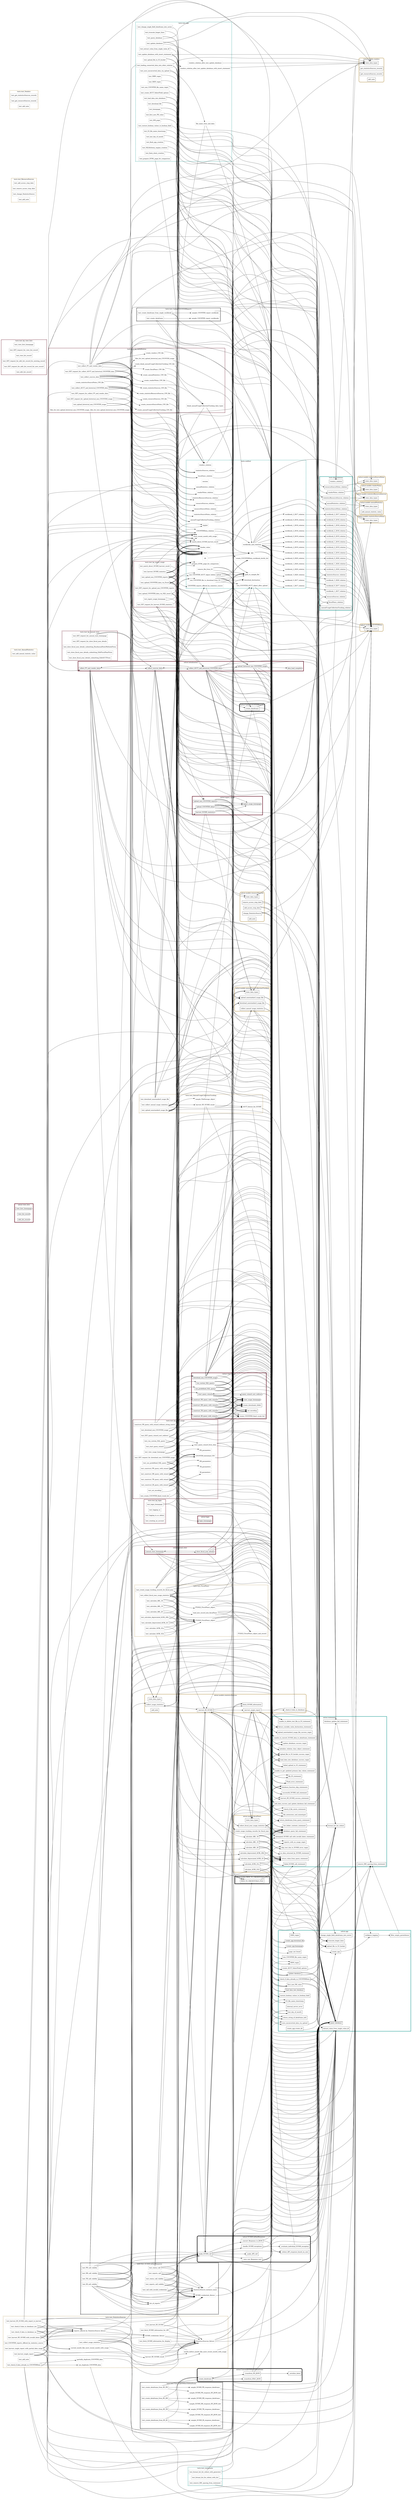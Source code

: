 digraph function_call_chains {
    graph [rankdir="LR"]

    /* Cluster Types
        `penwidth=5`
        Class: `style="rounded"`
        Tests: `style="dashed"`

        Relation: `color="#ceb888"` (Gold)
        Blueprint: `color="#782f40"` (Garnet)
        Module collecting general functions: `color="#5cb8b2"`
    */

    node [  // To remove the fill color from the individual function nodes
        style="filled"
        fillcolor="white"
    ]
    /* Node Types
        When multiple adjustments are present, order is label, style, shape

        Test function: `style="dashed"`
        Fixture function: `style="dotted"`

        Route functions: `shape="cds"`
        Function connecting to S3: `shape="folder"`
        Function connecting to MySQL: `shape="cylinder"`
        Other functions: `shape="box"`
    */

    /*
        Edges represent function calls
            Edges are instantiated under the cluster containing the calling function
            Edges go from the calling function to the called function
        Function calls include
            Redirects between Flask routes via `url_for()`
            Calls to a Flask route function with the Flask test client (these use the URL in the decorator, not the function name)
        Function calls don't include calls to SQLAlchemy engines purely for the purpose of passing to another function
    */

    subgraph cluster_fiscalYears {
        label="nolcat.models.fiscalYears"
        penwidth=5
        style="rounded"
        color="#ceb888"

        state_data_types_in_fiscalYears [
            label="state_data_types"
            shape="box"
        ]
        calculate_depreciated_ACRL_60b [shape="box"]
        calculate_depreciated_ACRL_63 [shape="box"]
        calculate_ACRL_61a [shape="box"]
        calculate_ACRL_61b [shape="box"]
        calculate_ARL_18 [shape="box"]
        calculate_ARL_19 [shape="box"]
        calculate_ARL_20 [shape="box"]
        create_usage_tracking_records_for_fiscal_year [shape="box"]
        collect_fiscal_year_usage_statistics [shape="box"]
    }
    calculate_depreciated_ACRL_60b -> query_database
    calculate_depreciated_ACRL_60b -> extract_value_from_single_value_df
    calculate_depreciated_ACRL_60b -> return_value_from_query_statement
    calculate_depreciated_ACRL_60b -> database_query_fail_statement
    calculate_depreciated_ACRL_63 -> query_database
    calculate_depreciated_ACRL_63 -> extract_value_from_single_value_df
    calculate_depreciated_ACRL_63 -> return_value_from_query_statement
    calculate_depreciated_ACRL_63 -> database_query_fail_statement
    calculate_ACRL_61a -> query_database
    calculate_ACRL_61a -> extract_value_from_single_value_df
    calculate_ACRL_61a -> return_value_from_query_statement
    calculate_ACRL_61a -> database_query_fail_statement
    calculate_ACRL_61b -> query_database
    calculate_ACRL_61b -> extract_value_from_single_value_df
    calculate_ACRL_61b -> return_value_from_query_statement
    calculate_ACRL_61b -> database_query_fail_statement
    calculate_ARL_18 -> query_database
    calculate_ARL_18 -> extract_value_from_single_value_df
    calculate_ARL_18 -> return_value_from_query_statement
    calculate_ARL_18 -> database_query_fail_statement
    calculate_ARL_19 -> query_database
    calculate_ARL_19 -> extract_value_from_single_value_df
    calculate_ARL_19 -> return_value_from_query_statement
    calculate_ARL_19 -> database_query_fail_statement
    calculate_ARL_20 -> query_database
    calculate_ARL_20 -> extract_value_from_single_value_df
    calculate_ARL_20 -> return_value_from_query_statement
    calculate_ARL_20 -> database_query_fail_statement
    create_usage_tracking_records_for_fiscal_year -> state_data_types_in_annualUsageCollectionTracking
    create_usage_tracking_records_for_fiscal_year -> load_data_into_database
    create_usage_tracking_records_for_fiscal_year -> query_database
    create_usage_tracking_records_for_fiscal_year -> return_string_of_dataframe_info
    create_usage_tracking_records_for_fiscal_year -> return_dataframe_from_query_statement
    create_usage_tracking_records_for_fiscal_year -> database_query_fail_statement
    collect_fiscal_year_usage_statistics -> _harvest_R5_SUSHI
    collect_fiscal_year_usage_statistics -> load_data_into_database
    collect_fiscal_year_usage_statistics -> query_database
    collect_fiscal_year_usage_statistics -> update_database
    collect_fiscal_year_usage_statistics -> first_new_PK_value
    collect_fiscal_year_usage_statistics -> format_list_for_stdout
    collect_fiscal_year_usage_statistics -> unable_to_get_updated_primary_key_values_statement
    collect_fiscal_year_usage_statistics -> database_query_fail_statement
    collect_fiscal_year_usage_statistics -> add_data_success_and_update_database_fail_statement
    collect_fiscal_year_usage_statistics -> load_data_into_database_success_regex
    collect_fiscal_year_usage_statistics -> update_database_success_regex
    collect_fiscal_year_usage_statistics -> harvest_R5_SUSHI_success_statement


    subgraph cluster_annualStatistics {
        label="nolcat.models.annualStatistics"
        penwidth=5
        style="rounded"
        color="#ceb888"

        state_data_types_in_annualStatistics [
            label="state_data_types"
            shape="box"
        ]
        add_annual_statistic_value [shape="box"]
    }


    subgraph cluster_vendors {
        label="nolcat.models.vendors"
        penwidth=5
        style="rounded"
        color="#ceb888"

        state_data_types_in_vendors [
            label="state_data_types"
            shape="box"
        ]
        get_statisticsSources_records [shape="box"]
        get_resourceSources_records [shape="box"]
        add_note_in_vendors [
            label="add_note"
            shape="box"
        ]
    }


    subgraph cluster_vendorNotes {
        label="nolcat.models.vendorNotes"
        penwidth=5
        style="rounded"
        color="#ceb888"

        state_data_types_in_vendorNotes [
            label="state_data_types"
            shape="box"
        ]
    }


    subgraph cluster_statisticsSources {
        label="nolcat.models.statisticsSources"
        penwidth=5
        style="rounded"
        color="#ceb888"

        state_data_types_in_statisticsSources [
            label="state_data_types"
            shape="box"
        ]
        fetch_SUSHI_information [shape="box"]
        _harvest_R5_SUSHI [shape="box"]
        _harvest_single_report [shape="box"]
        _check_if_data_in_database [shape="box"]
        collect_usage_statistics [shape="box"]
        add_note_in_statisticsSources [
            label="add_note"
            shape="box"
        ]
    }
    fetch_SUSHI_information -> PATH_TO_CREDENTIALS_FILE
    _harvest_R5_SUSHI -> fetch_SUSHI_information
    _harvest_R5_SUSHI -> _harvest_single_report
    _harvest_R5_SUSHI -> make_SUSHI_call
    _harvest_R5_SUSHI -> successful_SUSHI_call_statement
    _harvest_R5_SUSHI -> failed_SUSHI_call_statement
    _harvest_R5_SUSHI -> attempted_SUSHI_call_with_invalid_dates_statement
    _harvest_R5_SUSHI -> reports_with_no_usage_regex
    _harvest_single_report -> _check_if_data_in_database
    _harvest_single_report -> state_data_types_in_COUNTERData
    _harvest_single_report -> create_dataframe_in_ConvertJSONDictToDataframe
    _harvest_single_report -> make_SUSHI_call
    _harvest_single_report -> last_day_of_month
    _harvest_single_report -> return_string_of_dataframe_info
    _harvest_single_report -> save_unconverted_data_via_upload
    _harvest_single_report -> S3_file_name_timestamp
    _harvest_single_report -> unable_to_convert_SUSHI_data_to_dataframe_statement
    _harvest_single_report -> failed_upload_to_S3_statement
    _harvest_single_report -> upload_file_to_S3_bucket_success_regex
    _harvest_single_report -> no_data_returned_by_SUSHI_statement
    _harvest_single_report -> reports_with_no_usage_regex
    _check_if_data_in_database -> query_database
    _check_if_data_in_database -> extract_value_from_single_value_df
    _check_if_data_in_database -> return_value_from_query_statement
    _check_if_data_in_database -> database_query_fail_statement
    collect_usage_statistics -> _harvest_R5_SUSHI
    collect_usage_statistics -> load_data_into_database
    collect_usage_statistics -> first_new_PK_value
    collect_usage_statistics -> unable_to_get_updated_primary_key_values_statement
    collect_usage_statistics -> harvest_R5_SUSHI_success_statement


    subgraph cluster_statisticsSourceNotes {
        label="nolcat.models.statisticsSourceNotes"
        penwidth=5
        style="rounded"
        color="#ceb888"

        state_data_types_in_statisticsSourceNotes [
            label="state_data_types"
            shape="box"
        ]
    }


    subgraph cluster_resourceSources {
        label="nolcat.models.resourceSources"
        penwidth=5
        style="rounded"
        color="#ceb888"

        state_data_types_in_resourceSources [
            label="state_data_types"
            shape="box"
        ]
        add_access_stop_date [shape="box"]
        remove_access_stop_date [shape="box"]
        change_StatisticsSource [shape="box"]
        add_note_in_resourceSources [
            label="add_note"
            shape="box"
        ]
    }
    add_access_stop_date -> update_database
    add_access_stop_date -> database_update_fail_statement
    add_access_stop_date -> update_database_success_regex
    remove_access_stop_date -> update_database
    remove_access_stop_date -> database_update_fail_statement
    remove_access_stop_date -> update_database_success_regex
    change_StatisticsSource -> state_data_types_in_statisticsResourceSources
    change_StatisticsSource -> load_data_into_database
    change_StatisticsSource -> query_database
    change_StatisticsSource -> update_database
    change_StatisticsSource -> database_query_fail_statement
    change_StatisticsSource -> database_update_fail_statement
    change_StatisticsSource -> update_database_success_regex


    subgraph cluster_resourceSourceNotes {
        label="nolcat.models.resourceSourceNotes"
        penwidth=5
        style="rounded"
        color="#ceb888"

        state_data_types_in_resourceSourceNotes [
            label="state_data_types"
            shape="box"
        ]
    }


    subgraph cluster_statisticsResourceSources {
        label="nolcat.models.statisticsResourceSources"
        penwidth=5
        style="rounded"
        color="#ceb888"

        state_data_types_in_statisticsResourceSources [
            label="state_data_types"
            shape="box"
        ]
    }


    subgraph cluster_annualUsageCollectionTracking {
        label="nolcat.models.annualUsageCollectionTracking"
        penwidth=5
        style="rounded"
        color="#ceb888"

        state_data_types_in_annualUsageCollectionTracking [
            label="state_data_types"
            shape="box"
        ]
        collect_annual_usage_statistics [shape="box"]
        upload_nonstandard_usage_file [shape="box"]
        download_nonstandard_usage_file [shape="folder"]
    }
    collect_annual_usage_statistics -> _harvest_R5_SUSHI
    collect_annual_usage_statistics -> load_data_into_database
    collect_annual_usage_statistics -> query_database
    collect_annual_usage_statistics -> update_database
    collect_annual_usage_statistics -> first_new_PK_value
    collect_annual_usage_statistics -> initialize_relation_class_object_statement
    collect_annual_usage_statistics -> unable_to_get_updated_primary_key_values_statement
    collect_annual_usage_statistics -> return_value_from_query_statement
    collect_annual_usage_statistics -> database_query_fail_statement
    collect_annual_usage_statistics -> add_data_success_and_update_database_fail_statement
    collect_annual_usage_statistics -> load_data_into_database_success_regex
    collect_annual_usage_statistics -> update_database_success_regex
    collect_annual_usage_statistics -> harvest_R5_SUSHI_success_statement
    upload_nonstandard_usage_file -> upload_file_to_S3_bucket
    upload_nonstandard_usage_file -> update_database
    upload_nonstandard_usage_file -> file_extensions_and_mimetypes
    upload_nonstandard_usage_file -> file_IO_statement
    upload_nonstandard_usage_file -> failed_upload_to_S3_statement
    upload_nonstandard_usage_file -> upload_file_to_S3_bucket_success_regex
    upload_nonstandard_usage_file -> add_data_success_and_update_database_fail_statement
    upload_nonstandard_usage_file -> update_database_success_regex
    download_nonstandard_usage_file -> file_IO_statement


    subgraph cluster_COUNTERData {
        label="nolcat.models.COUNTERData"
        penwidth=5
        style="rounded"
        color="#ceb888"

        state_data_types_in_COUNTERData [
            label="state_data_types"
            shape="box"
        ]
    }


    subgraph cluster_SUSHICallAndResponse {
        label="nolcat.SUSHICallAndResponse"
        penwidth=5
        style="rounded"

        make_SUSHI_call [shape="box"]
        _make_API_call [shape="box"]
        _convert_Response_to_JSON [shape="box"]
        _save_raw_Response_text [shape="box"]
        _handle_SUSHI_exceptions [shape="box"]
        _evaluate_individual_SUSHI_exception [shape="box"]
        _stdout_API_response_based_on_size [shape="box"]
    }
    make_SUSHI_call -> _make_API_call
    make_SUSHI_call -> _convert_Response_to_JSON
    make_SUSHI_call -> _save_raw_Response_text
    make_SUSHI_call -> _handle_SUSHI_exceptions
    make_SUSHI_call -> _stdout_API_response_based_on_size
    make_SUSHI_call -> format_list_for_stdout
    make_SUSHI_call -> upload_file_to_S3_bucket_success_regex
    make_SUSHI_call -> failed_SUSHI_call_statement
    make_SUSHI_call -> no_data_returned_by_SUSHI_statement
    _convert_Response_to_JSON -> _stdout_API_response_based_on_size
    _convert_Response_to_JSON -> failed_SUSHI_call_statement
    _save_raw_Response_text -> query_database
    _save_raw_Response_text -> save_unconverted_data_via_upload
    _save_raw_Response_text -> extract_value_from_single_value_df
    _save_raw_Response_text -> S3_file_name_timestamp
    _save_raw_Response_text -> file_IO_statement
    _save_raw_Response_text -> upload_file_to_S3_bucket_success_regex
    _save_raw_Response_text -> database_query_fail_statement
    _handle_SUSHI_exceptions -> _evaluate_individual_SUSHI_exception
    _handle_SUSHI_exceptions -> format_list_for_stdout
    _evaluate_individual_SUSHI_exception -> query_database
    _evaluate_individual_SUSHI_exception -> database_query_fail_statement


    subgraph cluster_UploadCOUNTERReports {
        label="nolcat.UploadCOUNTERReports"
        penwidth=5
        style="rounded"

        create_dataframe_in_UploadCOUNTERReports [
            label="create_dataframe"
            shape="box"
        ]
    }
    create_dataframe_in_UploadCOUNTERReports -> state_data_types_in_COUNTERData
    create_dataframe_in_UploadCOUNTERReports -> return_string_of_dataframe_info
    create_dataframe_in_UploadCOUNTERReports -> ISSN_regex


    subgraph cluster_ConvertJSONDictToDataframe {
        label="nolcat.ConvertJSONDictToDataframe"
        penwidth=5
        style="rounded"

        create_dataframe_in_ConvertJSONDictToDataframe [
            label="create_dataframe"
            shape="box"
        ]
        _transform_R5_JSON [shape="box"]
        _transform_R5b1_JSON [shape="box"]
        _serialize_dates [shape="box"]
    }
    create_dataframe_in_ConvertJSONDictToDataframe -> _transform_R5_JSON
    create_dataframe_in_ConvertJSONDictToDataframe -> _transform_R5b1_JSON
    _transform_R5_JSON -> _serialize_dates
    _transform_R5_JSON -> return_string_of_dataframe_info
    _transform_R5_JSON -> ISSN_regex


    subgraph cluster_annual_stats {
        label="nolcat.annual_stats"
        penwidth=5
        color="#782f40"

        annual_stats_homepage [shape="cds"]
        show_fiscal_year_details [shape="cds"]
    }
    annual_stats_homepage -> show_fiscal_year_details
    annual_stats_homepage -> query_database
    annual_stats_homepage -> Flask_error_statement
    annual_stats_homepage -> database_query_fail_statement
    show_fiscal_year_details -> annual_stats_homepage
    show_fiscal_year_details -> state_data_types_in_fiscalYears
    show_fiscal_year_details -> state_data_types_in_annualUsageCollectionTracking
    show_fiscal_year_details -> query_database
    show_fiscal_year_details -> Flask_error_statement
    show_fiscal_year_details -> database_query_fail_statement


    subgraph cluster_ingest_usage {
        label="nolcat.ingest_usage"
        penwidth=5
        color="#782f40"

        ingest_usage_homepage [shape="cds"]
        upload_COUNTER_data [shape="cds"]
        harvest_SUSHI_statistics [shape="cds"]
        upload_non_COUNTER_reports [shape="cds"]
    }
    upload_COUNTER_data -> ingest_usage_homepage
    upload_COUNTER_data -> create_dataframe_in_UploadCOUNTERReports
    upload_COUNTER_data -> load_data_into_database
    upload_COUNTER_data -> update_database
    upload_COUNTER_data -> first_new_PK_value
    upload_COUNTER_data -> check_if_data_already_in_COUNTERData
    upload_COUNTER_data -> truncate_longer_lines
    upload_COUNTER_data -> format_list_for_stdout
    upload_COUNTER_data -> unable_to_convert_SUSHI_data_to_dataframe_statement
    upload_COUNTER_data -> unable_to_get_updated_primary_key_values_statement
    upload_COUNTER_data -> Flask_error_statement
    upload_COUNTER_data -> database_update_fail_statement
    upload_COUNTER_data -> update_database_success_regex
    harvest_SUSHI_statistics -> ingest_usage_homepage
    harvest_SUSHI_statistics -> collect_usage_statistics
    harvest_SUSHI_statistics -> query_database
    harvest_SUSHI_statistics -> initialize_relation_class_object_statement
    harvest_SUSHI_statistics -> Flask_error_statement
    harvest_SUSHI_statistics -> database_query_fail_statement
    upload_non_COUNTER_reports -> ingest_usage_homepage
    upload_non_COUNTER_reports -> upload_nonstandard_usage_file
    upload_non_COUNTER_reports -> query_database
    upload_non_COUNTER_reports -> create_AUCT_SelectField_options
    upload_non_COUNTER_reports -> Flask_error_statement
    upload_non_COUNTER_reports -> upload_nonstandard_usage_file_success_regex
    upload_non_COUNTER_reports -> database_query_fail_statement


    subgraph cluster_initialization {
        label="nolcat.initialization"
        penwidth=5
        color="#782f40"

        collect_FY_and_vendor_data [shape="cds"]
        collect_sources_data [shape="cds"]
        collect_AUCT_and_historical_COUNTER_data [shape="cds"]
        upload_historical_non_COUNTER_usage [shape="cds"]
        data_load_complete [shape="cds"]
    }
    collect_FY_and_vendor_data -> collect_sources_data
    collect_FY_and_vendor_data -> state_data_types_in_fiscalYears
    collect_FY_and_vendor_data -> state_data_types_in_annualStatistics
    collect_FY_and_vendor_data -> state_data_types_in_vendors
    collect_FY_and_vendor_data -> state_data_types_in_vendorNotes
    collect_FY_and_vendor_data -> load_data_into_database
    collect_FY_and_vendor_data -> first_new_PK_value
    collect_FY_and_vendor_data -> Flask_error_statement
    collect_FY_and_vendor_data -> load_data_into_database_success_regex
    collect_sources_data -> collect_AUCT_and_historical_COUNTER_data
    collect_sources_data -> state_data_types_in_statisticsSources
    collect_sources_data -> state_data_types_in_statisticsSourceNotes
    collect_sources_data -> state_data_types_in_resourceSources
    collect_sources_data -> state_data_types_in_resourceSourceNotes
    collect_sources_data -> load_data_into_database
    collect_sources_data -> first_new_PK_value
    collect_sources_data -> Flask_error_statement
    collect_sources_data -> load_data_into_database_success_regex
    collect_AUCT_and_historical_COUNTER_data -> collect_FY_and_vendor_data
    collect_AUCT_and_historical_COUNTER_data -> collect_sources_data
    collect_AUCT_and_historical_COUNTER_data -> upload_historical_non_COUNTER_usage
    collect_AUCT_and_historical_COUNTER_data -> state_data_types_in_annualUsageCollectionTracking
    collect_AUCT_and_historical_COUNTER_data -> create_dataframe_in_UploadCOUNTERReports
    collect_AUCT_and_historical_COUNTER_data -> load_data_into_database
    collect_AUCT_and_historical_COUNTER_data -> query_database
    collect_AUCT_and_historical_COUNTER_data -> update_database
    collect_AUCT_and_historical_COUNTER_data -> first_new_PK_value
    collect_AUCT_and_historical_COUNTER_data -> check_if_data_already_in_COUNTERData
    collect_AUCT_and_historical_COUNTER_data -> format_list_for_stdout
    collect_AUCT_and_historical_COUNTER_data -> unable_to_convert_SUSHI_data_to_dataframe_statement
    collect_AUCT_and_historical_COUNTER_data -> unable_to_get_updated_primary_key_values_statement
    collect_AUCT_and_historical_COUNTER_data -> Flask_error_statement
    collect_AUCT_and_historical_COUNTER_data -> return_dataframe_from_query_statement
    collect_AUCT_and_historical_COUNTER_data -> database_query_fail_statement
    collect_AUCT_and_historical_COUNTER_data -> load_data_into_database_success_regex
    collect_AUCT_and_historical_COUNTER_data -> update_database_success_regex
    upload_historical_non_COUNTER_usage -> data_load_complete
    upload_historical_non_COUNTER_usage -> upload_nonstandard_usage_file
    upload_historical_non_COUNTER_usage -> query_database
    upload_historical_non_COUNTER_usage -> create_AUCT_SelectField_options
    upload_historical_non_COUNTER_usage -> non_COUNTER_file_name_regex
    upload_historical_non_COUNTER_usage -> initialize_relation_class_object_statement
    upload_historical_non_COUNTER_usage -> Flask_error_statement
    upload_historical_non_COUNTER_usage -> upload_nonstandard_usage_file_success_regex
    upload_historical_non_COUNTER_usage -> database_query_fail_statement


    subgraph cluster_login {
        label="nolcat.login"
        penwidth=5
        color="#782f40"

        login_homepage [shape="cds"]
    }


    subgraph cluster_view_lists {
        label="nolcat.view_lists"
        penwidth=5
        color="#782f40"

        view_lists_homepage [shape="cds"]
        view_list_record [shape="cds"]
        edit_list_record [shape="cds"]
    }


    subgraph cluster_view_usage {
        label="nolcat.view_usage"
        penwidth=5
        color="#782f40"

        create_COUNTER_fixed_vocab_list [shape="box"]
        set_encoding [shape="box"]
        create_downloads_folder [shape="box"]
        view_usage_homepage [shape="cds"]
        run_custom_SQL_query [shape="cds"]
        use_predefined_SQL_query [shape="cds"]
        start_query_wizard [shape="cds"]
        query_wizard_sort_redirect [shape="cds"]
        construct_PR_query_with_wizard [shape="cds"]
        construct_DR_query_with_wizard [shape="cds"]
        construct_TR_query_with_wizard [shape="cds"]
        construct_IR_query_with_wizard [shape="cds"]
        download_non_COUNTER_usage [shape="cds"]
    }
    run_custom_SQL_query -> set_encoding
    run_custom_SQL_query -> create_downloads_folder
    run_custom_SQL_query -> view_usage_homepage
    run_custom_SQL_query -> query_database
    run_custom_SQL_query -> file_extensions_and_mimetypes
    run_custom_SQL_query -> Flask_error_statement
    run_custom_SQL_query -> list_folder_contents_statement
    run_custom_SQL_query -> check_if_file_exists_statement
    run_custom_SQL_query -> database_query_fail_statement
    use_predefined_SQL_query -> set_encoding
    use_predefined_SQL_query -> create_downloads_folder
    use_predefined_SQL_query -> view_usage_homepage
    use_predefined_SQL_query -> query_database
    use_predefined_SQL_query -> last_day_of_month
    use_predefined_SQL_query -> file_extensions_and_mimetypes
    use_predefined_SQL_query -> Flask_error_statement
    use_predefined_SQL_query -> list_folder_contents_statement
    use_predefined_SQL_query -> check_if_file_exists_statement
    use_predefined_SQL_query -> database_query_fail_statement
    use_predefined_SQL_query -> attempted_SUSHI_call_with_invalid_dates_statement
    start_query_wizard -> view_usage_homepage
    start_query_wizard -> query_wizard_sort_redirect
    start_query_wizard -> query_database
    start_query_wizard -> last_day_of_month
    start_query_wizard -> Flask_error_statement
    start_query_wizard -> database_query_fail_statement
    query_wizard_sort_redirect -> start_query_wizard
    query_wizard_sort_redirect -> Flask_error_statement
    query_wizard_sort_redirect -> attempted_SUSHI_call_with_invalid_dates_statement
    construct_PR_query_with_wizard -> create_COUNTER_fixed_vocab_list
    construct_PR_query_with_wizard -> set_encoding
    construct_PR_query_with_wizard -> create_downloads_folder
    construct_PR_query_with_wizard -> view_usage_homepage
    construct_PR_query_with_wizard -> query_database
    construct_PR_query_with_wizard -> return_string_of_dataframe_info
    construct_PR_query_with_wizard -> file_extensions_and_mimetypes
    construct_PR_query_with_wizard -> Flask_error_statement
    construct_PR_query_with_wizard -> list_folder_contents_statement
    construct_PR_query_with_wizard -> check_if_file_exists_statement
    construct_PR_query_with_wizard -> database_query_fail_statement
    construct_DR_query_with_wizard -> create_COUNTER_fixed_vocab_list
    construct_DR_query_with_wizard -> set_encoding
    construct_DR_query_with_wizard -> create_downloads_folder
    construct_DR_query_with_wizard -> view_usage_homepage
    construct_DR_query_with_wizard -> query_database
    construct_DR_query_with_wizard -> return_string_of_dataframe_info
    construct_DR_query_with_wizard -> file_extensions_and_mimetypes
    construct_DR_query_with_wizard -> Flask_error_statement
    construct_DR_query_with_wizard -> list_folder_contents_statement
    construct_DR_query_with_wizard -> check_if_file_exists_statement
    construct_DR_query_with_wizard -> database_query_fail_statement
    construct_TR_query_with_wizard -> create_COUNTER_fixed_vocab_list
    construct_TR_query_with_wizard -> set_encoding
    construct_TR_query_with_wizard -> create_downloads_folder
    construct_TR_query_with_wizard -> view_usage_homepage
    construct_TR_query_with_wizard -> query_database
    construct_TR_query_with_wizard -> return_string_of_dataframe_info
    construct_TR_query_with_wizard -> file_extensions_and_mimetypes
    construct_TR_query_with_wizard -> Flask_error_statement
    construct_TR_query_with_wizard -> list_folder_contents_statement
    construct_TR_query_with_wizard -> check_if_file_exists_statement
    construct_TR_query_with_wizard -> database_query_fail_statement
    construct_IR_query_with_wizard -> create_COUNTER_fixed_vocab_list
    construct_IR_query_with_wizard -> set_encoding
    construct_IR_query_with_wizard -> create_downloads_folder
    construct_IR_query_with_wizard -> view_usage_homepage
    construct_IR_query_with_wizard -> query_database
    construct_IR_query_with_wizard -> return_string_of_dataframe_info
    construct_IR_query_with_wizard -> file_extensions_and_mimetypes
    construct_IR_query_with_wizard -> Flask_error_statement
    construct_IR_query_with_wizard -> list_folder_contents_statement
    construct_IR_query_with_wizard -> check_if_file_exists_statement
    construct_IR_query_with_wizard -> database_query_fail_statement
    download_non_COUNTER_usage -> create_downloads_folder
    download_non_COUNTER_usage -> view_usage_homepage
    download_non_COUNTER_usage -> state_data_types_in_annualUsageCollectionTracking
    download_non_COUNTER_usage -> download_nonstandard_usage_file
    download_non_COUNTER_usage -> query_database
    download_non_COUNTER_usage -> restore_boolean_values_to_boolean_field
    download_non_COUNTER_usage -> create_AUCT_SelectField_options
    download_non_COUNTER_usage -> non_COUNTER_file_name_regex
    download_non_COUNTER_usage -> file_extensions_and_mimetypes
    download_non_COUNTER_usage -> Flask_error_statement
    download_non_COUNTER_usage -> list_folder_contents_statement
    download_non_COUNTER_usage -> check_if_file_exists_statement
    download_non_COUNTER_usage -> database_query_fail_statement


    subgraph cluster_PATH_TO_CREDENTIALS_FILE {
        label="nolcat.models.PATH_TO_CREDENTIALS_FILE"
        penwidth=5

        PATH_TO_CREDENTIALS_FILE [shape="box"]
    }
    PATH_TO_CREDENTIALS_FILE -> check_if_file_exists_statement


    subgraph cluster_app {
        label="nolcat.app"
        penwidth=5
        color="#5cb8b2"

        filter_empty_parentheses [shape="box"]
        configure_logging [shape="box"]
        page_not_found [shape="box"]
        internal_server_error [shape="box"]
        create_app [shape="box"]
        "create_app.create_db" [shape="box"]
        "create_app.homepage" [shape="cds"]
        "create_app.download_file" [shape="cds"]
        last_day_of_month [shape="box"]
        first_new_PK_value [shape="box"]
        return_string_of_dataframe_info [shape="box"]
        change_single_field_dataframe_into_series [shape="box"]
        restore_boolean_values_to_boolean_field [shape="box"]
        upload_file_to_S3_bucket [shape="folder"]
        create_AUCT_SelectField_options [shape="box"]
        load_data_into_database [shape="cylinder"]
        query_database [shape="cylinder"]
        check_if_data_already_in_COUNTERData [shape="box"]
        truncate_longer_lines [shape="box"]
        update_database [shape="cylinder"]
        save_unconverted_data_via_upload [shape="box"]
        ISSN_regex [shape="box"]
        ISBN_regex [shape="box"]
        extract_value_from_single_value_df [shape="box"]
        S3_file_name_timestamp [shape="box"]
        non_COUNTER_file_name_regex [shape="box"]
    }
    filter_empty_parentheses -> remove_IDE_spacing_from_statement
    configure_logging -> filter_empty_parentheses
    create_app -> configure_logging
    "create_app.create_db" -> create_app
    "create_app.download_file" -> file_extensions_and_mimetypes
    first_new_PK_value -> query_database
    first_new_PK_value -> extract_value_from_single_value_df
    first_new_PK_value -> return_value_from_query_statement
    first_new_PK_value -> database_query_fail_statement
    create_AUCT_SelectField_options -> change_single_field_dataframe_into_series
    query_database -> remove_IDE_spacing_from_statement
    check_if_data_already_in_COUNTERData -> query_database
    check_if_data_already_in_COUNTERData -> extract_value_from_single_value_df
    check_if_data_already_in_COUNTERData -> format_list_for_stdout
    check_if_data_already_in_COUNTERData -> return_value_from_query_statement
    check_if_data_already_in_COUNTERData -> database_query_fail_statement
    update_database -> query_database
    update_database -> truncate_longer_lines
    update_database -> extract_value_from_single_value_df
    update_database -> remove_IDE_spacing_from_statement
    update_database -> database_query_fail_statement
    save_unconverted_data_via_upload -> upload_file_to_S3_bucket
    save_unconverted_data_via_upload -> format_list_for_stdout


    subgraph cluster_statements {
        label="nolcat.statements"
        penwidth=5
        color="#5cb8b2"

        file_extensions_and_mimetypes [shape="box"]
        format_list_for_stdout [shape="box"]
        remove_IDE_spacing_from_statement [shape="box"]
        initialize_relation_class_object_statement [shape="box"]
        fixture_variable_value_declaration_statement [shape="box"]
        unable_to_convert_SUSHI_data_to_dataframe_statement [shape="box"]
        unable_to_get_updated_primary_key_values_statement [shape="box"]
        Flask_error_statement [shape="box"]
        file_IO_statement [shape="box"]
        list_folder_contents_statement [shape="box"]
        check_if_file_exists_statement [shape="box"]
        failed_upload_to_S3_statement [shape="box"]
        unable_to_delete_test_file_in_S3_statement [shape="box"]
        upload_file_to_S3_bucket_success_regex [shape="box"]
        upload_nonstandard_usage_file_success_regex [shape="box"]
        return_value_from_query_statement [shape="box"]
        return_dataframe_from_query_statement [shape="box"]
        database_query_fail_statement [shape="box"]
        database_update_fail_statement [shape="box"]
        add_data_success_and_update_database_fail_statement [shape="box"]
        database_function_skip_statements [shape="box"]
        load_data_into_database_success_regex [shape="box"]
        update_database_success_regex [shape="box"]
        successful_SUSHI_call_statement [shape="box"]
        harvest_R5_SUSHI_success_statement [shape="box"]
        failed_SUSHI_call_statement [shape="box"]
        no_data_returned_by_SUSHI_statement [shape="box"]
        attempted_SUSHI_call_with_invalid_dates_statement [shape="box"]
        reports_with_no_usage_regex [shape="box"]
        skip_test_due_to_SUSHI_error_regex [shape="box"]
    }
    list_folder_contents_statement -> format_list_for_stdout
    database_update_fail_statement -> remove_IDE_spacing_from_statement
    add_data_success_and_update_database_fail_statement -> database_update_fail_statement


    subgraph cluster_relations {
        label="tests.data.relations"
        penwidth=5
        color="#5cb8b2"

        fiscalYears_relation_in_relations [
            label="fiscalYears_relation"
            shape="box"
        ]
        annualStatistics_relation_in_relations [
            label="annualStatistics_relation"
            shape="box"
        ]
        vendors_relation_in_relations [
            label="vendors_relation"
            shape="box"
        ]
        vendorNotes_relation_in_relations [
            label="vendorNotes_relation"
            shape="box"
        ]
        statisticsSources_relation_in_relations [
            label="statisticsSources_relation"
            shape="box"
        ]
        statisticsSourceNotes_relation_in_relations [
            label="statisticsSourceNotes_relation"
            shape="box"
        ]
        resourceSources_relation_in_relations [
            label="resourceSources_relation"
            shape="box"
        ]
        resourceSourceNotes_relation_in_relations [
            label="resourceSourceNotes_relation"
            shape="box"
        ]
        statisticsResourceSources_relation_in_relations [
            label="statisticsResourceSources_relation"
            shape="box"
        ]
        annualUsageCollectionTracking_relation_in_relations [
            label="annualUsageCollectionTracking_relation"
            shape="box"
        ]
        workbook_0_2017_relation_in_relations [
            label="workbook_0_2017_relation"
            shape="box"
        ]
        workbook_1_2017_relation_in_relations [
            label="workbook_1_2017_relation"
            shape="box"
        ]
        workbook_2_2017_relation_in_relations [
            label="workbook_2_2017_relation"
            shape="box"
        ]
        workbook_0_2018_relation_in_relations [
            label="workbook_0_2018_relation"
            shape="box"
        ]
        workbook_1_2018_relation_in_relations [
            label="workbook_1_2018_relation"
            shape="box"
        ]
        workbook_2_2018_relation_in_relations [
            label="workbook_2_2018_relation"
            shape="box"
        ]
        workbook_0_2019_relation_in_relations [
            label="workbook_0_2019_relation"
            shape="box"
        ]
        workbook_1_2019_relation_in_relations [
            label="workbook_1_2019_relation"
            shape="box"
        ]
        workbook_2_2019_relation_in_relations [
            label="workbook_2_2019_relation"
            shape="box"
        ]
        workbook_3_2019_relation_in_relations [
            label="workbook_3_2019_relation"
            shape="box"
        ]
        workbook_0_2020_relation_in_relations [
            label="workbook_0_2020_relation"
            shape="box"
        ]
        workbook_1_2020_relation_in_relations [
            label="workbook_1_2020_relation"
            shape="box"
        ]
        workbook_2_2020_relation_in_relations [
            label="workbook_2_2020_relation"
            shape="box"
        ]
        workbook_3_2020_relation_in_relations [
            label="workbook_3_2020_relation"
            shape="box"
        ]
    }
    fiscalYears_relation_in_relations -> state_data_types_in_fiscalYears
    annualStatistics_relation_in_relations -> state_data_types_in_annualStatistics
    vendors_relation_in_relations -> state_data_types_in_vendors
    vendorNotes_relation_in_relations -> state_data_types_in_vendorNotes
    statisticsSources_relation_in_relations -> state_data_types_in_statisticsSources
    statisticsSourceNotes_relation_in_relations -> state_data_types_in_statisticsSourceNotes
    resourceSources_relation_in_relations -> state_data_types_in_resourceSources
    resourceSourceNotes_relation_in_relations -> state_data_types_in_resourceSourceNotes
    statisticsResourceSources_relation_in_relations -> state_data_types_in_statisticsResourceSources
    annualUsageCollectionTracking_relation_in_relations -> state_data_types_in_annualUsageCollectionTracking
    workbook_0_2017_relation_in_relations -> state_data_types_in_COUNTERData
    workbook_1_2017_relation_in_relations -> state_data_types_in_COUNTERData
    workbook_2_2017_relation_in_relations -> state_data_types_in_COUNTERData
    workbook_0_2018_relation_in_relations -> state_data_types_in_COUNTERData
    workbook_1_2018_relation_in_relations -> state_data_types_in_COUNTERData
    workbook_2_2018_relation_in_relations -> state_data_types_in_COUNTERData
    workbook_0_2019_relation_in_relations -> state_data_types_in_COUNTERData
    workbook_1_2019_relation_in_relations -> state_data_types_in_COUNTERData
    workbook_2_2019_relation_in_relations -> state_data_types_in_COUNTERData
    workbook_3_2019_relation_in_relations -> state_data_types_in_COUNTERData
    workbook_0_2020_relation_in_relations -> state_data_types_in_COUNTERData
    workbook_1_2020_relation_in_relations -> state_data_types_in_COUNTERData
    workbook_2_2020_relation_in_relations -> state_data_types_in_COUNTERData
    workbook_3_2020_relation_in_relations -> state_data_types_in_COUNTERData


    subgraph cluster_conftest {
        label="tests.conftest"
        penwidth=5
        style="dashed"
        color="#5cb8b2"

        engine [
            style="dotted"
            shape="cylinder"
        ]
        app [
            style="dotted"
            shape="box"
        ]
        client [
            style="dotted"
            shape="box"
        ]
        db [
            style="dotted"
            shape="box"
        ]
        session [
            style="dotted"
            shape="box"
        ]
        fiscalYears_relation_in_conftest [
            label="fiscalYears_relation"
            style="dotted"
            shape="box"
        ]
        annualStatistics_relation_in_conftest [
            label="annualStatistics_relation"
            style="dotted"
            shape="box"
        ]
        vendors_relation_in_conftest [
            label="vendors_relation"
            style="dotted"
            shape="box"
        ]
        vendorNotes_relation_in_conftest [
            label="vendorNotes_relation"
            style="dotted"
            shape="box"
        ]
        statisticsSources_relation_in_conftest [
            label="statisticsSources_relation"
            style="dotted"
            shape="box"
        ]
        statisticsSourceNotes_relation_in_conftest [
            label="statisticsSourceNotes_relation"
            style="dotted"
            shape="box"
        ]
        resourceSources_relation_in_conftest [
            label="resourceSources_relation"
            style="dotted"
            shape="box"
        ]
        resourceSourceNotes_relation_in_conftest [
            label="resourceSourceNotes_relation"
            style="dotted"
            shape="box"
        ]
        statisticsResourceSources_relation_in_conftest [
            label="statisticsResourceSources_relation"
            style="dotted"
            shape="box"
        ]
        annualUsageCollectionTracking_relation_in_conftest [
            label="annualUsageCollectionTracking_relation"
            style="dotted"
            shape="box"
        ]
        workbook_0_2017_relation_in_conftest [
            label="workbook_0_2017_relation"
            style="dotted"
            shape="box"
        ]
        workbook_1_2017_relation_in_conftest [
            label="workbook_1_2017_relation"
            style="dotted"
            shape="box"
        ]
        workbook_2_2017_relation_in_conftest [
            label="workbook_2_2017_relation"
            style="dotted"
            shape="box"
        ]
        workbook_0_2018_relation_in_conftest [
            label="workbook_0_2018_relation"
            style="dotted"
            shape="box"
        ]
        workbook_1_2018_relation_in_conftest [
            label="workbook_1_2018_relation"
            style="dotted"
            shape="box"
        ]
        workbook_2_2018_relation_in_conftest [
            label="workbook_2_2018_relation"
            style="dotted"
            shape="box"
        ]
        workbook_0_2019_relation_in_conftest [
            label="workbook_0_2019_relation"
            style="dotted"
            shape="box"
        ]
        workbook_1_2019_relation_in_conftest [
            label="workbook_1_2019_relation"
            style="dotted"
            shape="box"
        ]
        workbook_2_2019_relation_in_conftest [
            label="workbook_2_2019_relation"
            style="dotted"
            shape="box"
        ]
        workbook_3_2019_relation_in_conftest [
            label="workbook_3_2019_relation"
            style="dotted"
            shape="box"
        ]
        workbook_0_2020_relation_in_conftest [
            label="workbook_0_2020_relation"
            style="dotted"
            shape="box"
        ]
        workbook_1_2020_relation_in_conftest [
            label="workbook_1_2020_relation"
            style="dotted"
            shape="box"
        ]
        workbook_2_2020_relation_in_conftest [
            label="workbook_2_2020_relation"
            style="dotted"
            shape="box"
        ]
        workbook_3_2020_relation_in_conftest [
            label="workbook_3_2020_relation"
            style="dotted"
            shape="box"
        ]
        workbooks_and_relations [
            style="dotted"
            shape="box"
        ]
        create_COUNTERData_workbook_iterdir_list [
            style="dotted"
            shape="box"
        ]
        COUNTERData_relation [
            style="dotted"
            shape="box"
        ]
        download_destination [
            style="dotted"
            shape="box"
        ]
        path_to_sample_file [
            style="dotted"
            shape="box"
        ]
        remove_file_from_S3 [
            style="dotted"
            shape="folder"
        ]
        non_COUNTER_AUCT_object_before_upload [
            style="dotted"
            shape="folder"
        ]
        non_COUNTER_AUCT_object_after_upload [
            style="dotted"
            shape="box"
        ]
        non_COUNTER_file_to_download_from_S3 [
            style="dotted"
            shape="folder"
        ]
        header_value [
            style="dotted"
            shape="box"
        ]
        most_recent_month_with_usage [
            style="dotted"
            shape="box"
        ]
        match_direct_SUSHI_harvest_result [
            style="dotted"
            shape="box"
        ]
        COUNTER_reports_offered_by_statistics_source [
            style="dotted"
            shape="box"
        ]
        prepare_HTML_page_for_comparison [
            style="dotted"
            shape="box"
        ]
    }
    app -> create_app
    app -> configure_logging
    client -> app
    db -> app
    fiscalYears_relation_in_conftest -> fiscalYears_relation_in_relations
    annualStatistics_relation_in_conftest -> annualStatistics_relation_in_relations
    vendors_relation_in_conftest -> vendors_relation_in_relations
    vendorNotes_relation_in_conftest -> vendorNotes_relation_in_relations
    statisticsSources_relation_in_conftest -> statisticsSources_relation_in_relations
    statisticsSourceNotes_relation_in_conftest -> statisticsSourceNotes_relation_in_relations
    resourceSources_relation_in_conftest -> resourceSources_relation_in_relations
    resourceSourceNotes_relation_in_conftest -> resourceSourceNotes_relation_in_relations
    statisticsResourceSources_relation_in_conftest -> statisticsResourceSources_relation_in_relations
    annualUsageCollectionTracking_relation_in_conftest -> annualUsageCollectionTracking_relation_in_relations
    workbook_0_2017_relation_in_conftest -> workbook_0_2017_relation_in_relations
    workbook_1_2017_relation_in_conftest -> workbook_1_2017_relation_in_relations
    workbook_2_2017_relation_in_conftest -> workbook_2_2017_relation_in_relations
    workbook_0_2018_relation_in_conftest -> workbook_0_2018_relation_in_relations
    workbook_1_2018_relation_in_conftest -> workbook_1_2018_relation_in_relations
    workbook_2_2018_relation_in_conftest -> workbook_2_2018_relation_in_relations
    workbook_0_2019_relation_in_conftest -> workbook_0_2019_relation_in_relations
    workbook_1_2019_relation_in_conftest -> workbook_1_2019_relation_in_relations
    workbook_2_2019_relation_in_conftest -> workbook_2_2019_relation_in_relations
    workbook_3_2019_relation_in_conftest -> workbook_3_2019_relation_in_relations
    workbook_0_2020_relation_in_conftest -> workbook_0_2020_relation_in_relations
    workbook_1_2020_relation_in_conftest -> workbook_1_2020_relation_in_relations
    workbook_2_2020_relation_in_conftest -> workbook_2_2020_relation_in_relations
    workbook_3_2020_relation_in_conftest -> workbook_3_2020_relation_in_relations
    workbooks_and_relations -> workbook_0_2017_relation_in_conftest
    workbooks_and_relations -> workbook_1_2017_relation_in_conftest
    workbooks_and_relations -> workbook_2_2017_relation_in_conftest
    workbooks_and_relations -> workbook_0_2018_relation_in_conftest
    workbooks_and_relations -> workbook_1_2018_relation_in_conftest
    workbooks_and_relations -> workbook_2_2018_relation_in_conftest
    workbooks_and_relations -> workbook_0_2019_relation_in_conftest
    workbooks_and_relations -> workbook_1_2019_relation_in_conftest
    workbooks_and_relations -> workbook_2_2019_relation_in_conftest
    workbooks_and_relations -> workbook_3_2019_relation_in_conftest
    workbooks_and_relations -> workbook_0_2020_relation_in_conftest
    workbooks_and_relations -> workbook_1_2020_relation_in_conftest
    workbooks_and_relations -> workbook_2_2020_relation_in_conftest
    workbooks_and_relations -> workbook_3_2020_relation_in_conftest
    COUNTERData_relation -> workbooks_and_relations
    COUNTERData_relation -> create_COUNTERData_workbook_iterdir_list
    remove_file_from_S3 -> fixture_variable_value_declaration_statement
    remove_file_from_S3 -> unable_to_delete_test_file_in_S3_statement
    remove_file_from_S3 -> path_to_sample_file
    non_COUNTER_AUCT_object_before_upload -> query_database
    non_COUNTER_AUCT_object_before_upload -> initialize_relation_class_object_statement
    non_COUNTER_AUCT_object_before_upload -> unable_to_delete_test_file_in_S3_statement
    non_COUNTER_AUCT_object_before_upload -> database_function_skip_statements
    non_COUNTER_AUCT_object_before_upload -> path_to_sample_file
    non_COUNTER_AUCT_object_after_upload -> query_database
    non_COUNTER_AUCT_object_after_upload -> initialize_relation_class_object_statement
    non_COUNTER_AUCT_object_after_upload -> database_function_skip_statements
    non_COUNTER_file_to_download_from_S3 -> upload_file_to_S3_bucket
    non_COUNTER_file_to_download_from_S3 -> fixture_variable_value_declaration_statement
    non_COUNTER_file_to_download_from_S3 -> file_IO_statement
    non_COUNTER_file_to_download_from_S3 -> failed_upload_to_S3_statement
    non_COUNTER_file_to_download_from_S3 -> unable_to_delete_test_file_in_S3_statement
    non_COUNTER_file_to_download_from_S3 -> upload_file_to_S3_bucket_success_regex
    non_COUNTER_file_to_download_from_S3 -> download_destination
    non_COUNTER_file_to_download_from_S3 -> path_to_sample_file
    non_COUNTER_file_to_download_from_S3 -> non_COUNTER_AUCT_object_after_upload
    most_recent_month_with_usage -> last_day_of_month
    match_direct_SUSHI_harvest_result -> state_data_types_in_COUNTERData
    match_direct_SUSHI_harvest_result -> query_database
    match_direct_SUSHI_harvest_result -> database_function_skip_statements
    COUNTER_reports_offered_by_statistics_source -> make_SUSHI_call
    COUNTER_reports_offered_by_statistics_source -> successful_SUSHI_call_statement


    subgraph cluster_test_AnnualStatistics {
        label="tests.test_AnnualStatistics"
        penwidth=5
        style="dashed"
        color="#ceb888"

        test_add_annual_statistic_value [
            style="dashed"
            shape="box"
        ]
    }


    subgraph cluster_test_AnnualUsageCollectionTracking {
        label="tests.test_AnnualUsageCollectionTracking"
        penwidth=5
        style="dashed"
        color="#ceb888"

        AUCT_fixture_for_SUSHI [
            style="dotted"
            shape="box"
        ]
        harvest_R5_SUSHI_result_in_test_AnnualUsageCollectionTracking [
            label="harvest_R5_SUSHI_result"
            style="dotted"
            shape="folder"
        ]
        test_collect_annual_usage_statistics [
            style="dashed"
            shape="box"
        ]
        sample_FileStorage_object [
            style="dotted"
            shape="box"
        ]
        test_upload_nonstandard_usage_file [
            style="dashed"
            shape="folder"
        ]
        test_download_nonstandard_usage_file [
            style="dashed"
            shape="box"
        ]
    }
    AUCT_fixture_for_SUSHI -> query_database
    AUCT_fixture_for_SUSHI -> initialize_relation_class_object_statement
    AUCT_fixture_for_SUSHI -> database_function_skip_statements
    harvest_R5_SUSHI_result_in_test_AnnualUsageCollectionTracking -> _harvest_R5_SUSHI
    harvest_R5_SUSHI_result_in_test_AnnualUsageCollectionTracking -> query_database
    harvest_R5_SUSHI_result_in_test_AnnualUsageCollectionTracking -> unable_to_delete_test_file_in_S3_statement
    harvest_R5_SUSHI_result_in_test_AnnualUsageCollectionTracking -> upload_file_to_S3_bucket_success_regex
    harvest_R5_SUSHI_result_in_test_AnnualUsageCollectionTracking -> return_value_from_query_statement
    harvest_R5_SUSHI_result_in_test_AnnualUsageCollectionTracking -> database_function_skip_statements
    harvest_R5_SUSHI_result_in_test_AnnualUsageCollectionTracking -> AUCT_fixture_for_SUSHI
    test_collect_annual_usage_statistics -> collect_annual_usage_statistics
    test_collect_annual_usage_statistics -> harvest_R5_SUSHI_result_in_test_AnnualUsageCollectionTracking
    test_collect_annual_usage_statistics -> query_database
    test_collect_annual_usage_statistics -> engine
    test_collect_annual_usage_statistics -> extract_value_from_single_value_df
    test_collect_annual_usage_statistics -> database_function_skip_statements
    test_collect_annual_usage_statistics -> load_data_into_database_success_regex
    test_collect_annual_usage_statistics -> update_database_success_regex
    test_collect_annual_usage_statistics -> client
    test_collect_annual_usage_statistics -> match_direct_SUSHI_harvest_result
    test_collect_annual_usage_statistics -> AUCT_fixture_for_SUSHI
    sample_FileStorage_object -> path_to_sample_file
    test_upload_nonstandard_usage_file -> upload_nonstandard_usage_file
    test_upload_nonstandard_usage_file -> non_COUNTER_AUCT_object_before_upload
    test_upload_nonstandard_usage_file -> query_database
    test_upload_nonstandard_usage_file -> extract_value_from_single_value_df
    test_upload_nonstandard_usage_file -> format_list_for_stdout
    test_upload_nonstandard_usage_file -> upload_nonstandard_usage_file_success_regex
    test_upload_nonstandard_usage_file -> return_value_from_query_statement
    test_upload_nonstandard_usage_file -> database_function_skip_statements
    test_upload_nonstandard_usage_file -> client
    test_upload_nonstandard_usage_file -> path_to_sample_file
    test_upload_nonstandard_usage_file -> sample_FileStorage_object
    test_download_nonstandard_usage_file -> download_nonstandard_usage_file
    test_download_nonstandard_usage_file -> non_COUNTER_file_to_download_from_S3
    test_download_nonstandard_usage_file -> list_folder_contents_statement
    test_download_nonstandard_usage_file -> download_destination
    test_download_nonstandard_usage_file -> non_COUNTER_AUCT_object_after_upload


    subgraph cluster_test_app {
        label="tests.test_app"
        penwidth=5
        style="dashed"
        color="#5cb8b2"

        test_flask_app_creation [
            style="dashed"
            shape="box"
        ]
        test_flask_client_creation [
            style="dashed"
            shape="box"
        ]
        test_SQLAlchemy_engine_creation [
            style="dashed"
            shape="box"
        ]
        test_homepage [
            style="dashed"
            shape="box"
        ]
        test_404_page [
            style="dashed"
            shape="box"
        ]
        test_load_data_into_database [
            style="dashed"
            shape="box"
        ]
        test_query_database [
            style="dashed"
            shape="box"
        ]
        test_loading_connected_data_into_other_relation [
            style="dashed"
            shape="box"
        ]
        test_download_file [
            style="dashed"
            shape="box"
        ]
        test_first_new_PK_value [
            style="dashed"
            shape="box"
        ]
        test_change_single_field_dataframe_into_series [
            style="dashed"
            shape="box"
        ]
        test_restore_boolean_values_to_boolean_field [
            style="dashed"
            shape="box"
        ]
        test_upload_file_to_S3_bucket [
            style="dashed"
            shape="folder"
        ]
        test_create_AUCT_SelectField_options [
            style="dashed"
            shape="box"
        ]
        test_truncate_longer_lines [
            style="dashed"
            shape="box"
        ]
        vendors_relation_after_test_update_database [
            style="dotted"
            shape="box"
        ]
        test_update_database [
            style="dashed"
            shape="box"
        ]
        vendors_relation_after_test_update_database_with_insert_statement [
            style="dotted"
            shape="box"
        ]
        test_update_database_with_insert_statement [
            style="dashed"
            shape="box"
        ]
        test_prepare_HTML_page_for_comparison [
            style="dashed"
            shape="box"
        ]
        file_name_stem_and_data [
            style="dotted"
            shape="folder"
        ]
        test_save_unconverted_data_via_upload [
            style="dashed"
            shape="folder"
        ]
        test_ISSN_regex [
            style="dashed"
            shape="box"
        ]
        test_ISBN_regex [
            style="dashed"
            shape="box"
        ]
        test_last_day_of_month [
            style="dashed"
            shape="box"
        ]
        test_extract_value_from_single_value_df [
            style="dashed"
            shape="box"
        ]
        test_S3_file_name_timestamp [
            style="dashed"
            shape="box"
        ]
        test_non_COUNTER_file_name_regex [
            style="dashed"
            shape="box"
        ]
    }
    test_flask_app_creation -> app
    test_flask_client_creation -> client
    test_SQLAlchemy_engine_creation -> engine
    test_homepage -> "create_app.homepage"
    test_homepage -> client
    test_404_page -> page_not_found
    test_404_page -> client
    test_load_data_into_database -> load_data_into_database
    test_load_data_into_database -> load_data_into_database_success_regex
    test_load_data_into_database -> vendors_relation_in_conftest
    test_query_database -> state_data_types_in_vendors
    test_query_database -> query_database
    test_query_database -> vendors_relation_in_conftest
    test_loading_connected_data_into_other_relation -> state_data_types_in_vendors
    test_loading_connected_data_into_other_relation -> state_data_types_in_statisticsSources
    test_loading_connected_data_into_other_relation -> load_data_into_database
    test_loading_connected_data_into_other_relation -> query_database
    test_loading_connected_data_into_other_relation -> database_function_skip_statements
    test_loading_connected_data_into_other_relation -> load_data_into_database_success_regex
    test_loading_connected_data_into_other_relation -> statisticsSources_relation_in_conftest
    test_download_file -> "create_app.download_file"
    test_download_file -> file_extensions_and_mimetypes
    test_download_file -> client
    test_download_file -> path_to_sample_file
    test_first_new_PK_value -> first_new_PK_value
    test_change_single_field_dataframe_into_series -> change_single_field_dataframe_into_series
    test_restore_boolean_values_to_boolean_field -> restore_boolean_values_to_boolean_field
    test_upload_file_to_S3_bucket -> upload_file_to_S3_bucket
    test_upload_file_to_S3_bucket -> format_list_for_stdout
    test_upload_file_to_S3_bucket -> upload_file_to_S3_bucket_success_regex
    test_upload_file_to_S3_bucket -> path_to_sample_file
    test_create_AUCT_SelectField_options -> create_AUCT_SelectField_options
    test_truncate_longer_lines -> truncate_longer_lines
    vendors_relation_after_test_update_database -> state_data_types_in_vendors
    test_update_database -> state_data_types_in_vendors
    test_update_database -> query_database
    test_update_database -> update_database
    test_update_database -> database_function_skip_statements
    test_update_database -> update_database_success_regex
    test_update_database -> vendors_relation_after_test_update_database
    vendors_relation_after_test_update_database_with_insert_statement -> state_data_types_in_vendors
    test_update_database_with_insert_statement -> state_data_types_in_vendors
    test_update_database_with_insert_statement -> query_database
    test_update_database_with_insert_statement -> update_database
    test_update_database_with_insert_statement -> database_function_skip_statements
    test_update_database_with_insert_statement -> update_database_success_regex
    test_update_database_with_insert_statement -> vendors_relation_after_test_update_database_with_insert_statement
    test_prepare_HTML_page_for_comparison -> prepare_HTML_page_for_comparison
    file_name_stem_and_data -> S3_file_name_timestamp
    file_name_stem_and_data -> most_recent_month_with_usage
    test_save_unconverted_data_via_upload -> file_name_stem_and_data
    test_save_unconverted_data_via_upload -> save_unconverted_data_via_upload
    test_save_unconverted_data_via_upload -> upload_file_to_S3_bucket_success_regex
    test_ISSN_regex -> ISSN_regex
    test_ISBN_regex -> ISBN_regex
    test_last_day_of_month -> last_day_of_month
    test_extract_value_from_single_value_df -> extract_value_from_single_value_df
    test_S3_file_name_timestamp -> S3_file_name_timestamp
    test_non_COUNTER_file_name_regex -> non_COUNTER_file_name_regex


    subgraph cluster_test_bp_annual_stats {
        label="tests.test_bp_annual_stats"
        penwidth=5
        style="dashed"
        color="#782f40"

        test_GET_request_for_annual_stats_homepage [
            style="dashed"
            shape="box"
        ]
        test_GET_request_for_show_fiscal_year_details [
            style="dashed"
            shape="box"
        ]
        test_show_fiscal_year_details_submitting_RunAnnualStatsMethodsForm [
            style="dashed"
            shape="box"
        ]
        test_show_fiscal_year_details_submitting_EditFiscalYearForm [
            style="dashed"
            shape="box"
        ]
        test_show_fiscal_year_details_submitting_EditAUCTForm [
            style="dashed"
            shape="box"
        ]
    }
    test_GET_request_for_annual_stats_homepage -> annual_stats_homepage
    test_GET_request_for_annual_stats_homepage -> query_database
    test_GET_request_for_annual_stats_homepage -> database_function_skip_statements
    test_GET_request_for_annual_stats_homepage -> client


    subgraph cluster_test_bp_ingest_usage {
        label="tests.test_bp_ingest_usage"
        penwidth=5
        style="dashed"
        color="#782f40"

        test_ingest_usage_homepage [
            style="dashed"
            shape="box"
        ]
        test_upload_COUNTER_data_via_Excel [
            style="dashed"
            shape="box"
        ]
        test_upload_COUNTER_data_via_SQL_insert [
            style="dashed"
            shape="box"
        ]
        test_match_direct_SUSHI_harvest_result [
            style="dashed"
            shape="box"
        ]
        test_GET_request_for_harvest_SUSHI_statistics [
            style="dashed"
            shape="box"
        ]
        test_harvest_SUSHI_statistics [
            style="dashed"
            shape="box"
        ]
        test_GET_request_for_upload_non_COUNTER_reports [
            style="dashed"
            shape="box"
        ]
        test_upload_non_COUNTER_reports [
            style="dashed"
            shape="folder"
        ]
    }
    test_ingest_usage_homepage -> ingest_usage_homepage
    test_ingest_usage_homepage -> client
    test_upload_COUNTER_data_via_Excel -> state_data_types_in_COUNTERData
    test_upload_COUNTER_data_via_Excel -> upload_COUNTER_data
    test_upload_COUNTER_data_via_Excel -> query_database
    test_upload_COUNTER_data_via_Excel -> format_list_for_stdout
    test_upload_COUNTER_data_via_Excel -> database_function_skip_statements
    test_upload_COUNTER_data_via_Excel -> load_data_into_database_success_regex
    test_upload_COUNTER_data_via_Excel -> client
    test_upload_COUNTER_data_via_Excel -> create_COUNTERData_workbook_iterdir_list
    test_upload_COUNTER_data_via_Excel -> COUNTERData_relation
    test_upload_COUNTER_data_via_Excel -> header_value
    test_upload_COUNTER_data_via_Excel -> prepare_HTML_page_for_comparison
    test_upload_COUNTER_data_via_SQL_insert -> state_data_types_in_COUNTERData
    test_upload_COUNTER_data_via_SQL_insert -> upload_COUNTER_data
    test_upload_COUNTER_data_via_SQL_insert -> query_database
    test_upload_COUNTER_data_via_SQL_insert -> extract_value_from_single_value_df
    test_upload_COUNTER_data_via_SQL_insert -> database_function_skip_statements
    test_upload_COUNTER_data_via_SQL_insert -> client
    test_upload_COUNTER_data_via_SQL_insert -> header_value
    test_match_direct_SUSHI_harvest_result -> state_data_types_in_COUNTERData
    test_match_direct_SUSHI_harvest_result -> match_direct_SUSHI_harvest_result
    test_GET_request_for_harvest_SUSHI_statistics -> harvest_SUSHI_statistics
    test_GET_request_for_harvest_SUSHI_statistics -> query_database
    test_GET_request_for_harvest_SUSHI_statistics -> database_function_skip_statements
    test_GET_request_for_harvest_SUSHI_statistics -> client
    test_harvest_SUSHI_statistics -> harvest_SUSHI_statistics
    test_harvest_SUSHI_statistics -> query_database
    test_harvest_SUSHI_statistics -> change_single_field_dataframe_into_series
    test_harvest_SUSHI_statistics -> database_function_skip_statements
    test_harvest_SUSHI_statistics -> client
    test_harvest_SUSHI_statistics -> header_value
    test_harvest_SUSHI_statistics -> most_recent_month_with_usage
    test_GET_request_for_upload_non_COUNTER_reports -> upload_non_COUNTER_reports
    test_GET_request_for_upload_non_COUNTER_reports -> query_database
    test_GET_request_for_upload_non_COUNTER_reports -> create_AUCT_SelectField_options
    test_GET_request_for_upload_non_COUNTER_reports -> database_function_skip_statements
    test_GET_request_for_upload_non_COUNTER_reports -> client
    test_upload_non_COUNTER_reports -> upload_non_COUNTER_reports
    test_upload_non_COUNTER_reports -> non_COUNTER_AUCT_object_before_upload
    test_upload_non_COUNTER_reports -> query_database
    test_upload_non_COUNTER_reports -> format_list_for_stdout
    test_upload_non_COUNTER_reports -> client
    test_upload_non_COUNTER_reports -> path_to_sample_file
    test_upload_non_COUNTER_reports -> header_value
    test_upload_non_COUNTER_reports -> prepare_HTML_page_for_comparison


    subgraph cluster_test_bp_initialization {
        label="tests.test_bp_initialization"
        penwidth=5
        style="dashed"
        color="#782f40"

        blank_annualUsageCollectionTracking_data_types [
            style="dotted"
            shape="box"
        ]
        create_fiscalYears_CSV_file [
            style="dotted"
            shape="box"
        ]
        create_annualStatistics_CSV_file [
            style="dotted"
            shape="box"
        ]
        create_vendors_CSV_file [
            style="dotted"
            shape="box"
        ]
        create_vendorNotes_CSV_file [
            style="dotted"
            shape="box"
        ]
        create_statisticsSources_CSV_file [
            style="dotted"
            shape="box"
        ]
        create_statisticsSourceNotes_CSV_file [
            style="dotted"
            shape="box"
        ]
        create_resourceSources_CSV_file [
            style="dotted"
            shape="box"
        ]
        create_resourceSourceNotes_CSV_file [
            style="dotted"
            shape="box"
        ]
        create_statisticsResourceSources_CSV_file [
            style="dotted"
            shape="box"
        ]
        create_blank_annualUsageCollectionTracking_CSV_file [
            style="dotted"
            shape="box"
        ]
        create_annualUsageCollectionTracking_CSV_file [
            style="dotted"
            shape="box"
        ]
        test_GET_request_for_collect_FY_and_vendor_data [
            style="dashed"
            shape="box"
        ]
        test_collect_FY_and_vendor_data [
            style="dashed"
            shape="box"
        ]
        test_collect_sources_data [
            style="dashed"
            shape="box"
        ]
        test_GET_request_for_collect_AUCT_and_historical_COUNTER_data [
            style="dashed"
            shape="box"
        ]
        test_collect_AUCT_and_historical_COUNTER_data [
            style="dashed"
            shape="box"
        ]
        test_GET_request_for_upload_historical_non_COUNTER_usage [
            style="dashed"
            shape="box"
        ]
        files_for_test_upload_historical_non_COUNTER_usage [
            style="dotted"
            shape="folder"
        ]
        "files_for_test_upload_historical_non_COUNTER_usage._files_for_test_upload_historical_non_COUNTER_usage" [
            style="dotted"
            shape="box"
        ]
        test_upload_historical_non_COUNTER_usage [
            style="dashed"
            shape="folder"
        ]
    }
    blank_annualUsageCollectionTracking_data_types -> state_data_types_in_fiscalYears
    blank_annualUsageCollectionTracking_data_types -> state_data_types_in_statisticsSources
    blank_annualUsageCollectionTracking_data_types -> state_data_types_in_annualUsageCollectionTracking
    create_fiscalYears_CSV_file -> fiscalYears_relation_in_conftest
    create_annualStatistics_CSV_file -> annualStatistics_relation_in_conftest
    create_vendors_CSV_file -> vendors_relation_in_conftest
    create_vendorNotes_CSV_file -> vendorNotes_relation_in_conftest
    create_statisticsSources_CSV_file -> statisticsSources_relation_in_conftest
    create_statisticsSourceNotes_CSV_file -> statisticsSourceNotes_relation_in_conftest
    create_resourceSources_CSV_file -> resourceSources_relation_in_conftest
    create_resourceSourceNotes_CSV_file -> resourceSourceNotes_relation_in_conftest
    create_statisticsResourceSources_CSV_file -> statisticsResourceSources_relation_in_conftest
    create_blank_annualUsageCollectionTracking_CSV_file -> blank_annualUsageCollectionTracking_data_types
    create_annualUsageCollectionTracking_CSV_file -> annualUsageCollectionTracking_relation_in_conftest
    test_GET_request_for_collect_FY_and_vendor_data -> collect_FY_and_vendor_data
    test_GET_request_for_collect_FY_and_vendor_data -> client
    test_collect_FY_and_vendor_data -> state_data_types_in_fiscalYears
    test_collect_FY_and_vendor_data -> state_data_types_in_annualStatistics
    test_collect_FY_and_vendor_data -> state_data_types_in_vendors
    test_collect_FY_and_vendor_data -> state_data_types_in_vendorNotes
    test_collect_FY_and_vendor_data -> collect_FY_and_vendor_data
    test_collect_FY_and_vendor_data -> query_database
    test_collect_FY_and_vendor_data -> change_single_field_dataframe_into_series
    test_collect_FY_and_vendor_data -> database_function_skip_statements
    test_collect_FY_and_vendor_data -> fiscalYears_relation_in_conftest
    test_collect_FY_and_vendor_data -> annualStatistics_relation_in_conftest
    test_collect_FY_and_vendor_data -> vendors_relation_in_conftest
    test_collect_FY_and_vendor_data -> vendorNotes_relation_in_conftest
    test_collect_FY_and_vendor_data -> client
    test_collect_FY_and_vendor_data -> header_value
    test_collect_FY_and_vendor_data -> create_fiscalYears_CSV_file
    test_collect_FY_and_vendor_data -> create_annualStatistics_CSV_file
    test_collect_FY_and_vendor_data -> create_vendors_CSV_file
    test_collect_FY_and_vendor_data -> create_vendorNotes_CSV_file
    test_collect_sources_data -> state_data_types_in_statisticsSources
    test_collect_sources_data -> state_data_types_in_statisticsSourceNotes
    test_collect_sources_data -> state_data_types_in_resourceSources
    test_collect_sources_data -> state_data_types_in_resourceSourceNotes
    test_collect_sources_data -> state_data_types_in_statisticsResourceSources
    test_collect_sources_data -> collect_sources_data
    test_collect_sources_data -> query_database
    test_collect_sources_data -> change_single_field_dataframe_into_series
    test_collect_sources_data -> database_function_skip_statements
    test_collect_sources_data -> statisticsSources_relation_in_conftest
    test_collect_sources_data -> statisticsSourceNotes_relation_in_conftest
    test_collect_sources_data -> resourceSources_relation_in_conftest
    test_collect_sources_data -> resourceSourceNotes_relation_in_conftest
    test_collect_sources_data -> statisticsResourceSources_relation_in_conftest
    test_collect_sources_data -> client
    test_collect_sources_data -> header_value
    test_collect_sources_data -> create_statisticsSources_CSV_file
    test_collect_sources_data -> create_resourceSources_CSV_file
    test_collect_sources_data -> create_resourceSourceNotes_CSV_file
    test_collect_sources_data -> create_statisticsResourceSources_CSV_file
    test_GET_request_for_collect_AUCT_and_historical_COUNTER_data -> collect_AUCT_and_historical_COUNTER_data
    test_GET_request_for_collect_AUCT_and_historical_COUNTER_data -> client
    test_GET_request_for_collect_AUCT_and_historical_COUNTER_data -> blank_annualUsageCollectionTracking_data_types
    test_GET_request_for_collect_AUCT_and_historical_COUNTER_data -> create_blank_annualUsageCollectionTracking_CSV_file
    test_collect_AUCT_and_historical_COUNTER_data -> state_data_types_in_annualUsageCollectionTracking
    test_collect_AUCT_and_historical_COUNTER_data -> state_data_types_in_COUNTERData
    test_collect_AUCT_and_historical_COUNTER_data -> collect_AUCT_and_historical_COUNTER_data
    test_collect_AUCT_and_historical_COUNTER_data -> query_database
    test_collect_AUCT_and_historical_COUNTER_data -> database_function_skip_statements
    test_collect_AUCT_and_historical_COUNTER_data -> annualUsageCollectionTracking_relation_in_conftest
    test_collect_AUCT_and_historical_COUNTER_data -> client
    test_collect_AUCT_and_historical_COUNTER_data -> create_COUNTERData_workbook_iterdir_list
    test_collect_AUCT_and_historical_COUNTER_data -> COUNTERData_relation
    test_collect_AUCT_and_historical_COUNTER_data -> client
    test_collect_AUCT_and_historical_COUNTER_data -> header_value
    test_collect_AUCT_and_historical_COUNTER_data -> create_annualUsageCollectionTracking_CSV_file
    test_GET_request_for_upload_historical_non_COUNTER_usage -> upload_historical_non_COUNTER_usage
    test_GET_request_for_upload_historical_non_COUNTER_usage -> query_database
    test_GET_request_for_upload_historical_non_COUNTER_usage -> database_function_skip_statements
    test_GET_request_for_upload_historical_non_COUNTER_usage -> client
    files_for_test_upload_historical_non_COUNTER_usage -> unable_to_delete_test_file_in_S3_statement
    "files_for_test_upload_historical_non_COUNTER_usage._files_for_test_upload_historical_non_COUNTER_usage" -> check_if_file_exists_statement
    test_upload_historical_non_COUNTER_usage -> upload_historical_non_COUNTER_usage
    test_upload_historical_non_COUNTER_usage -> files_for_test_upload_historical_non_COUNTER_usage
    test_upload_historical_non_COUNTER_usage -> query_database
    test_upload_historical_non_COUNTER_usage -> create_AUCT_SelectField_options
    test_upload_historical_non_COUNTER_usage -> format_list_for_stdout
    test_upload_historical_non_COUNTER_usage -> database_function_skip_statements
    test_upload_historical_non_COUNTER_usage -> client
    test_upload_historical_non_COUNTER_usage -> header_value


    subgraph cluster_test_bp_login {
        label="tests.test_bp_login"
        penwidth=5
        style="dashed"
        color="#782f40"

        test_login_homepage [
            style="dashed"
            shape="box"
        ]
        test_logging_in [
            style="dashed"
            shape="box"
        ]
        test_logging_in_as_admin [
            style="dashed"
            shape="box"
        ]
        test_creating_an_account [
            style="dashed"
            shape="box"
        ]
    }
    test_login_homepage -> login_homepage
    test_login_homepage -> client


    subgraph cluster_test_bp_view_lists {
        label="tests.test_bp_view_lists"
        penwidth=5
        style="dashed"
        color="#782f40"

        test_view_lists_homepage [
            style="dashed"
            shape="box"
        ]
        test_GET_request_for_view_list_record [
            style="dashed"
            shape="box"
        ]
        test_view_list_record [
            style="dashed"
            shape="box"
        ]
        test_GET_request_for_edit_list_record_for_existing_record [
            style="dashed"
            shape="box"
        ]
        test_GET_request_for_edit_list_record_for_new_record [
            style="dashed"
            shape="box"
        ]
        test_edit_list_record [
            style="dashed"
            shape="box"
        ]
    }


    subgraph cluster_test_bp_view_usage {
        label="tests.test_bp_view_usage"
        penwidth=5
        style="dashed"
        color="#782f40"

        COUNTER_download_CSV [
            style="dotted"
            shape="box"
        ]
        test_create_COUNTER_fixed_vocab_list [
            style="dashed"
            shape="box"
        ]
        test_set_encoding [
            style="dashed"
            shape="box"
        ]
        test_view_usage_homepage [
            style="dashed"
            shape="box"
        ]
        test_run_custom_SQL_query [
            style="dashed"
            shape="box"
        ]
        test_use_predefined_SQL_query [
            style="dashed"
            shape="box"
        ]
        start_query_wizard_form_data [
            style="dotted"
            shape="box"
        ]
        test_start_query_wizard [
            style="dashed"
            shape="box"
        ]
        test_GET_query_wizard_sort_redirect [
            style="dashed"
            shape="box"
        ]
        PR_parameters [
            style="dotted"
            shape="box"
        ]
        test_construct_PR_query_with_wizard [
            style="dashed"
            shape="box"
        ]
        DR_parameters [
            style="dotted"
            shape="box"
        ]
        test_construct_DR_query_with_wizard [
            style="dashed"
            shape="box"
        ]
        TR_parameters [
            style="dotted"
            shape="box"
        ]
        test_construct_TR_query_with_wizard [
            style="dashed"
            shape="box"
        ]
        IR_parameters [
            style="dotted"
            shape="box"
        ]
        test_construct_IR_query_with_wizard [
            style="dashed"
            shape="box"
        ]
        construct_PR_query_with_wizard_without_string_match [
            style="dashed"
            shape="box"
        ]
        test_GET_request_for_download_non_COUNTER_usage [
            style="dashed"
            shape="box"
        ]
        test_download_non_COUNTER_usage [
            style="dashed"
            shape="box"
        ]
    }
    COUNTER_download_CSV -> create_downloads_folder
    COUNTER_download_CSV -> unable_to_delete_test_file_in_S3_statement
    test_create_COUNTER_fixed_vocab_list -> create_COUNTER_fixed_vocab_list
    test_set_encoding -> set_encoding
    test_view_usage_homepage -> view_usage_homepage
    test_view_usage_homepage -> client
    test_run_custom_SQL_query -> run_custom_SQL_query
    test_run_custom_SQL_query -> client
    test_run_custom_SQL_query -> header_value
    test_run_custom_SQL_query -> COUNTER_download_CSV
    test_use_predefined_SQL_query -> state_data_types_in_COUNTERData
    test_use_predefined_SQL_query -> use_predefined_SQL_query
    test_use_predefined_SQL_query -> query_database
    test_use_predefined_SQL_query -> database_function_skip_statements
    test_use_predefined_SQL_query -> client
    test_use_predefined_SQL_query -> header_value
    test_use_predefined_SQL_query -> COUNTER_download_CSV
    start_query_wizard_form_data -> query_database
    start_query_wizard_form_data -> last_day_of_month
    start_query_wizard_form_data -> database_function_skip_statements
    test_start_query_wizard -> start_query_wizard
    test_start_query_wizard -> client
    test_start_query_wizard -> header_value
    test_start_query_wizard -> start_query_wizard_form_data
    test_GET_query_wizard_sort_redirect -> start_query_wizard
    test_GET_query_wizard_sort_redirect -> client
    test_GET_query_wizard_sort_redirect -> header_value
    test_GET_query_wizard_sort_redirect -> start_query_wizard_form_data
    test_construct_PR_query_with_wizard -> state_data_types_in_COUNTERData
    test_construct_PR_query_with_wizard -> construct_PR_query_with_wizard
    test_construct_PR_query_with_wizard -> query_database
    test_construct_PR_query_with_wizard -> return_string_of_dataframe_info
    test_construct_PR_query_with_wizard -> check_if_file_exists_statement
    test_construct_PR_query_with_wizard -> database_function_skip_statements
    test_construct_PR_query_with_wizard -> client
    test_construct_PR_query_with_wizard -> header_value
    test_construct_PR_query_with_wizard -> COUNTER_download_CSV
    test_construct_PR_query_with_wizard -> PR_parameters
    test_construct_DR_query_with_wizard -> state_data_types_in_COUNTERData
    test_construct_DR_query_with_wizard -> construct_DR_query_with_wizard
    test_construct_DR_query_with_wizard -> query_database
    test_construct_DR_query_with_wizard -> return_string_of_dataframe_info
    test_construct_DR_query_with_wizard -> check_if_file_exists_statement
    test_construct_DR_query_with_wizard -> database_function_skip_statements
    test_construct_DR_query_with_wizard -> client
    test_construct_DR_query_with_wizard -> header_value
    test_construct_DR_query_with_wizard -> COUNTER_download_CSV
    test_construct_DR_query_with_wizard -> DR_parameters
    test_construct_TR_query_with_wizard -> state_data_types_in_COUNTERData
    test_construct_TR_query_with_wizard -> construct_TR_query_with_wizard
    test_construct_TR_query_with_wizard -> query_database
    test_construct_TR_query_with_wizard -> return_string_of_dataframe_info
    test_construct_TR_query_with_wizard -> check_if_file_exists_statement
    test_construct_TR_query_with_wizard -> database_function_skip_statements
    test_construct_TR_query_with_wizard -> client
    test_construct_TR_query_with_wizard -> header_value
    test_construct_TR_query_with_wizard -> COUNTER_download_CSV
    test_construct_TR_query_with_wizard -> TR_parameters
    test_construct_IR_query_with_wizard -> state_data_types_in_COUNTERData
    test_construct_IR_query_with_wizard -> construct_IR_query_with_wizard
    test_construct_IR_query_with_wizard -> query_database
    test_construct_IR_query_with_wizard -> return_string_of_dataframe_info
    test_construct_IR_query_with_wizard -> check_if_file_exists_statement
    test_construct_IR_query_with_wizard -> database_function_skip_statements
    test_construct_IR_query_with_wizard -> client
    test_construct_IR_query_with_wizard -> header_value
    test_construct_IR_query_with_wizard -> COUNTER_download_CSV
    test_construct_IR_query_with_wizard -> IR_parameters
    construct_PR_query_with_wizard_without_string_match -> construct_PR_query_with_wizard
    construct_PR_query_with_wizard_without_string_match -> client
    construct_PR_query_with_wizard_without_string_match -> header_value
    construct_PR_query_with_wizard_without_string_match -> prepare_HTML_page_for_comparison
    test_GET_request_for_download_non_COUNTER_usage -> download_non_COUNTER_usage
    test_GET_request_for_download_non_COUNTER_usage -> query_database
    test_GET_request_for_download_non_COUNTER_usage -> create_AUCT_SelectField_options
    test_GET_request_for_download_non_COUNTER_usage -> database_function_skip_statements
    test_GET_request_for_download_non_COUNTER_usage -> client
    test_download_non_COUNTER_usage -> create_downloads_folder
    test_download_non_COUNTER_usage -> download_non_COUNTER_usage
    test_download_non_COUNTER_usage -> non_COUNTER_AUCT_object_after_upload
    test_download_non_COUNTER_usage -> non_COUNTER_file_to_download_from_S3
    test_download_non_COUNTER_usage -> client
    test_download_non_COUNTER_usage -> header_value


    subgraph cluster_test_ConvertJSONDictToDataframe {
        label="tests.test_ConvertJSONDictToDataframe"
        penwidth=5
        style="dashed"

        sample_SUSHI_PR_response_R5_JSON_dict [
            style="dotted"
            shape="box"
        ]
        sample_SUSHI_DR_response_R5_JSON_dict [
            style="dotted"
            shape="box"
        ]
        sample_SUSHI_TR_response_R5_JSON_dict [
            style="dotted"
            shape="box"
        ]
        sample_SUSHI_IR_response_R5_JSON_dict [
            style="dotted"
            shape="box"
        ]
        sample_SUSHI_PR_response_dataframe [
            style="dotted"
            shape="box"
        ]
        sample_SUSHI_DR_response_dataframe [
            style="dotted"
            shape="box"
        ]
        sample_SUSHI_TR_response_dataframe [
            style="dotted"
            shape="box"
        ]
        sample_SUSHI_IR_response_dataframe [
            style="dotted"
            shape="box"
        ]
        test_create_dataframe_from_R5_PR [
            style="dashed"
            shape="box"
        ]
        test_create_dataframe_from_R5_DR [
            style="dashed"
            shape="box"
        ]
        test_create_dataframe_from_R5_TR [
            style="dashed"
            shape="box"
        ]
        test_create_dataframe_from_R5_IR [
            style="dashed"
            shape="box"
        ]
    }
    sample_SUSHI_PR_response_dataframe -> state_data_types_in_COUNTERData
    sample_SUSHI_DR_response_dataframe -> state_data_types_in_COUNTERData
    sample_SUSHI_TR_response_dataframe -> state_data_types_in_COUNTERData
    sample_SUSHI_IR_response_dataframe -> state_data_types_in_COUNTERData
    test_create_dataframe_from_R5_PR -> create_dataframe_in_ConvertJSONDictToDataframe
    test_create_dataframe_from_R5_PR -> sample_SUSHI_PR_response_R5_JSON_dict
    test_create_dataframe_from_R5_PR -> sample_SUSHI_PR_response_dataframe
    test_create_dataframe_from_R5_DR -> create_dataframe_in_ConvertJSONDictToDataframe
    test_create_dataframe_from_R5_DR -> sample_SUSHI_DR_response_R5_JSON_dict
    test_create_dataframe_from_R5_DR -> sample_SUSHI_DR_response_dataframe
    test_create_dataframe_from_R5_TR -> create_dataframe_in_ConvertJSONDictToDataframe
    test_create_dataframe_from_R5_TR -> sample_SUSHI_TR_response_R5_JSON_dict
    test_create_dataframe_from_R5_TR -> sample_SUSHI_TR_response_dataframe
    test_create_dataframe_from_R5_IR -> create_dataframe_in_ConvertJSONDictToDataframe
    test_create_dataframe_from_R5_IR -> sample_SUSHI_IR_response_R5_JSON_dict
    test_create_dataframe_from_R5_IR -> sample_SUSHI_IR_response_dataframe


    subgraph cluster_test_FiscalYears {
        label="tests.test_FiscalYears"
        penwidth=5
        style="dashed"
        color="#ceb888"

        FY2020_FiscalYears_object [
            style="dotted"
            shape="box"
        ]
        test_calculate_depreciated_ACRL_60b [
            style="dashed"
            shape="box"
        ]
        test_calculate_depreciated_ACRL_63 [
            style="dashed"
            shape="box"
        ]
        test_calculate_ACRL_61a [
            style="dashed"
            shape="box"
        ]
        test_calculate_ACRL_61b [
            style="dashed"
            shape="box"
        ]
        test_calculate_ARL_18 [
            style="dashed"
            shape="box"
        ]
        test_calculate_ARL_19 [
            style="dashed"
            shape="box"
        ]
        test_calculate_ARL_20 [
            style="dashed"
            shape="box"
        ]
        FY2023_FiscalYears_object_and_record [
            style="dotted"
            shape="box"
        ]
        load_new_record_into_fiscalYears [
            style="dotted"
            shape="box"
        ]
        test_create_usage_tracking_records_for_fiscal_year [
            style="dashed"
            shape="box"
        ]
        FY2022_FiscalYears_object [
            style="dotted"
            shape="box"
        ]
        test_collect_fiscal_year_usage_statistics [
            style="dashed"
            shape="box"
        ]
    }
    FY2020_FiscalYears_object -> query_database
    FY2020_FiscalYears_object -> initialize_relation_class_object_statement
    FY2020_FiscalYears_object -> database_function_skip_statements
    test_calculate_depreciated_ACRL_60b -> calculate_depreciated_ACRL_60b
    test_calculate_depreciated_ACRL_60b -> client
    test_calculate_depreciated_ACRL_60b -> FY2020_FiscalYears_object
    test_calculate_depreciated_ACRL_63 -> calculate_depreciated_ACRL_63
    test_calculate_depreciated_ACRL_63 -> client
    test_calculate_depreciated_ACRL_63 -> FY2020_FiscalYears_object
    test_calculate_ACRL_61a -> calculate_ACRL_61a
    test_calculate_ACRL_61a -> client
    test_calculate_ACRL_61a -> FY2020_FiscalYears_object
    test_calculate_ACRL_61b -> calculate_ACRL_61b
    test_calculate_ACRL_61b -> client
    test_calculate_ACRL_61b -> FY2020_FiscalYears_object
    test_calculate_ARL_18 -> calculate_ARL_18
    test_calculate_ARL_18 -> client
    test_calculate_ARL_18 -> FY2020_FiscalYears_object
    test_calculate_ARL_19 -> calculate_ARL_19
    test_calculate_ARL_19 -> client
    test_calculate_ARL_19 -> FY2020_FiscalYears_object
    test_calculate_ARL_20 -> calculate_ARL_20
    test_calculate_ARL_20 -> client
    test_calculate_ARL_20 -> FY2020_FiscalYears_object
    load_new_record_into_fiscalYears -> load_data_into_database
    load_new_record_into_fiscalYears -> database_function_skip_statements
    load_new_record_into_fiscalYears -> load_data_into_database_success_regex
    load_new_record_into_fiscalYears -> FY2023_FiscalYears_object_and_record
    test_create_usage_tracking_records_for_fiscal_year -> state_data_types_in_annualUsageCollectionTracking
    test_create_usage_tracking_records_for_fiscal_year -> create_usage_tracking_records_for_fiscal_year
    test_create_usage_tracking_records_for_fiscal_year -> query_database
    test_create_usage_tracking_records_for_fiscal_year -> restore_boolean_values_to_boolean_field
    test_create_usage_tracking_records_for_fiscal_year -> database_function_skip_statements
    test_create_usage_tracking_records_for_fiscal_year -> load_data_into_database_success_regex
    test_create_usage_tracking_records_for_fiscal_year -> client
    test_create_usage_tracking_records_for_fiscal_year -> FY2023_FiscalYears_object_and_record
    test_create_usage_tracking_records_for_fiscal_year -> load_new_record_into_fiscalYears
    FY2022_FiscalYears_object -> query_database
    FY2022_FiscalYears_object -> initialize_relation_class_object_statement
    FY2022_FiscalYears_object -> database_function_skip_statements
    test_collect_fiscal_year_usage_statistics -> collect_fiscal_year_usage_statistics
    test_collect_fiscal_year_usage_statistics -> PATH_TO_CREDENTIALS_FILE
    test_collect_fiscal_year_usage_statistics -> query_database
    test_collect_fiscal_year_usage_statistics -> update_database
    test_collect_fiscal_year_usage_statistics -> extract_value_from_single_value_df
    test_collect_fiscal_year_usage_statistics -> database_function_skip_statements
    test_collect_fiscal_year_usage_statistics -> load_data_into_database_success_regex
    test_collect_fiscal_year_usage_statistics -> update_database_success_regex
    test_collect_fiscal_year_usage_statistics -> FY2022_FiscalYears_object


    subgraph cluster_test_ResourceSources {
        label="tests.test_ResourceSources"
        penwidth=5
        style="dashed"
        color="#ceb888"

        test_add_access_stop_date [
            style="dashed"
            shape="box"
        ]
        test_remove_access_stop_date [
            style="dashed"
            shape="box"
        ]
        test_change_StatisticsSource [
            style="dashed"
            shape="box"
        ]
        test_add_note_in_test_ResourceSources [
            label="test_add_note"
            style="dashed"
            shape="box"
        ]
    }


    subgraph cluster_test_statements {
        label="tests.test_statements"
        penwidth=5
        style="dashed"
        color="#5cb8b2"

        test_format_list_for_stdout_with_list [
            style="dashed"
            shape="box"
        ]
        test_format_list_for_stdout_with_generator [
            style="dashed"
            shape="box"
        ]
        test_remove_IDE_spacing_from_statement [
            style="dashed"
            shape="box"
        ]
    }
    test_format_list_for_stdout_with_list -> format_list_for_stdout
    test_format_list_for_stdout_with_generator -> format_list_for_stdout
    test_format_list_for_stdout_with_generator -> create_COUNTERData_workbook_iterdir_list
    test_remove_IDE_spacing_from_statement -> remove_IDE_spacing_from_statement


    subgraph cluster_test_StatisticsSources {
        label="tests.test_StatisticsSources"
        penwidth=5
        style="dashed"
        color="#ceb888"

        current_month_like_most_recent_month_with_usage [
            style="dotted"
            shape="box"
        ]
        StatisticsSources_fixture [
            style="dotted"
            shape="box"
        ]
        test_fetch_SUSHI_information_for_API [
            style="dashed"
            shape="box"
        ]
        test_fetch_SUSHI_information_for_display [
            style="dashed"
            shape="box"
        ]
        SUSHI_credentials_fixture_in_test_StatisticsSources [
            label="SUSHI_credentials_fixture"
            style="dotted"
            shape="box"
        ]
        reports_offered_by_StatisticsSource_fixture [
            style="dotted"
            shape="box"
        ]
        test_COUNTER_reports_offered_by_statistics_source [
            style="dashed"
            shape="box"
        ]
        test_check_if_data_in_database_no [
            style="dashed"
            shape="box"
        ]
        test_check_if_data_in_database_yes [
            style="dashed"
            shape="box"
        ]
        test_harvest_single_report [
            style="dashed"
            shape="box"
        ]
        test_harvest_single_report_with_partial_date_range [
            style="dashed"
            shape="box"
        ]
        test_harvest_R5_SUSHI [
            style="dashed"
            shape="box"
        ]
        test_harvest_R5_SUSHI_with_report_to_harvest [
            style="dashed"
            shape="box"
        ]
        test_harvest_R5_SUSHI_with_invalid_dates [
            style="dashed"
            shape="box"
        ]
        month_before_month_like_most_recent_month_with_usage [
            style="dotted"
            shape="box"
        ]
        harvest_R5_SUSHI_result_in_test_StatisticsSources [
            label="harvest_R5_SUSHI_result"
            style="dotted"
            shape="box"
        ]
        test_collect_usage_statistics [
            style="dashed"
            shape="box"
        ]
        test_add_note_in_test_StatisticsSources [
            label="test_add_note"
            style="dashed"
            shape="box"
        ]
        partially_duplicate_COUNTER_data [
            style="dotted"
            shape="box"
        ]
        non_duplicate_COUNTER_data [
            style="dotted"
            shape="box"
        ]
        test_check_if_data_already_in_COUNTERData [
            style="dashed"
            shape="box"
        ]
    }
    current_month_like_most_recent_month_with_usage -> last_day_of_month
    StatisticsSources_fixture -> PATH_TO_CREDENTIALS_FILE
    StatisticsSources_fixture -> query_database
    StatisticsSources_fixture -> extract_value_from_single_value_df
    StatisticsSources_fixture -> fixture_variable_value_declaration_statement
    StatisticsSources_fixture -> database_function_skip_statements
    StatisticsSources_fixture -> most_recent_month_with_usage
    test_fetch_SUSHI_information_for_API -> fetch_SUSHI_information
    test_fetch_SUSHI_information_for_API -> StatisticsSources_fixture
    test_fetch_SUSHI_information_for_display -> StatisticsSources_fixture
    SUSHI_credentials_fixture_in_test_StatisticsSources -> fetch_SUSHI_information
    SUSHI_credentials_fixture_in_test_StatisticsSources -> StatisticsSources_fixture
    reports_offered_by_StatisticsSource_fixture -> COUNTER_reports_offered_by_statistics_source
    reports_offered_by_StatisticsSource_fixture -> StatisticsSources_fixture
    reports_offered_by_StatisticsSource_fixture -> SUSHI_credentials_fixture_in_test_StatisticsSources
    test_COUNTER_reports_offered_by_statistics_source -> reports_offered_by_StatisticsSource_fixture
    test_check_if_data_in_database_no -> _check_if_data_in_database
    test_check_if_data_in_database_no -> client
    test_check_if_data_in_database_no -> current_month_like_most_recent_month_with_usage
    test_check_if_data_in_database_no -> StatisticsSources_fixture
    test_check_if_data_in_database_no -> reports_offered_by_StatisticsSource_fixture
    test_check_if_data_in_database_yes -> _check_if_data_in_database
    test_check_if_data_in_database_yes -> client
    test_check_if_data_in_database_yes -> current_month_like_most_recent_month_with_usage
    test_check_if_data_in_database_yes -> StatisticsSources_fixture
    test_check_if_data_in_database_yes -> reports_offered_by_StatisticsSource_fixture
    test_harvest_single_report -> _harvest_single_report
    test_harvest_single_report -> last_day_of_month
    test_harvest_single_report -> database_function_skip_statements
    test_harvest_single_report -> reports_with_no_usage_regex
    test_harvest_single_report -> skip_test_due_to_SUSHI_error_regex
    test_harvest_single_report -> client
    test_harvest_single_report -> most_recent_month_with_usage
    test_harvest_single_report -> StatisticsSources_fixture
    test_harvest_single_report -> SUSHI_credentials_fixture_in_test_StatisticsSources
    test_harvest_single_report -> reports_offered_by_StatisticsSource_fixture
    test_harvest_single_report_with_partial_date_range -> _harvest_single_report
    test_harvest_single_report_with_partial_date_range -> database_function_skip_statements
    test_harvest_single_report_with_partial_date_range -> reports_with_no_usage_regex
    test_harvest_single_report_with_partial_date_range -> skip_test_due_to_SUSHI_error_regex
    test_harvest_single_report_with_partial_date_range -> client
    test_harvest_single_report_with_partial_date_range -> StatisticsSources_fixture
    test_harvest_single_report_with_partial_date_range -> SUSHI_credentials_fixture_in_test_StatisticsSources
    test_harvest_single_report_with_partial_date_range -> reports_offered_by_StatisticsSource_fixture
    test_harvest_R5_SUSHI -> _harvest_R5_SUSHI
    test_harvest_R5_SUSHI -> client
    test_harvest_R5_SUSHI -> most_recent_month_with_usage
    test_harvest_R5_SUSHI -> StatisticsSources_fixture
    test_harvest_R5_SUSHI_with_report_to_harvest -> _harvest_R5_SUSHI
    test_harvest_R5_SUSHI_with_report_to_harvest -> last_day_of_month
    test_harvest_R5_SUSHI_with_report_to_harvest -> most_recent_month_with_usage
    test_harvest_R5_SUSHI_with_report_to_harvest -> StatisticsSources_fixture
    test_harvest_R5_SUSHI_with_report_to_harvest -> reports_offered_by_StatisticsSource_fixture
    test_harvest_R5_SUSHI_with_invalid_dates -> _harvest_R5_SUSHI
    test_harvest_R5_SUSHI_with_invalid_dates -> last_day_of_month
    test_harvest_R5_SUSHI_with_invalid_dates -> attempted_SUSHI_call_with_invalid_dates_statement
    test_harvest_R5_SUSHI_with_invalid_dates -> most_recent_month_with_usage
    test_harvest_R5_SUSHI_with_invalid_dates -> StatisticsSources_fixture
    test_harvest_R5_SUSHI_with_invalid_dates -> reports_offered_by_StatisticsSource_fixture
    month_before_month_like_most_recent_month_with_usage -> last_day_of_month
    month_before_month_like_most_recent_month_with_usage -> most_recent_month_with_usage
    harvest_R5_SUSHI_result_in_test_StatisticsSources -> _harvest_R5_SUSHI
    harvest_R5_SUSHI_result_in_test_StatisticsSources -> StatisticsSources_fixture
    harvest_R5_SUSHI_result_in_test_StatisticsSources -> month_before_month_like_most_recent_month_with_usage
    test_collect_usage_statistics -> collect_usage_statistics
    test_collect_usage_statistics -> load_data_into_database_success_regex
    test_collect_usage_statistics -> match_direct_SUSHI_harvest_result
    test_collect_usage_statistics -> StatisticsSources_fixture
    test_collect_usage_statistics -> month_before_month_like_most_recent_month_with_usage
    test_collect_usage_statistics -> harvest_R5_SUSHI_result_in_test_StatisticsSources
    partially_duplicate_COUNTER_data -> state_data_types_in_COUNTERData
    non_duplicate_COUNTER_data -> state_data_types_in_COUNTERData
    test_check_if_data_already_in_COUNTERData -> query_database
    test_check_if_data_already_in_COUNTERData -> check_if_data_already_in_COUNTERData
    test_check_if_data_already_in_COUNTERData -> extract_value_from_single_value_df
    test_check_if_data_already_in_COUNTERData -> database_function_skip_statements
    test_check_if_data_already_in_COUNTERData -> partially_duplicate_COUNTER_data
    test_check_if_data_already_in_COUNTERData -> non_duplicate_COUNTER_data


    subgraph cluster_test_SUSHICallAndResponse {
        label="tests.test_SUSHICallAndResponse"
        penwidth=5
        style="dashed"

        SUSHI_credentials_fixture_in_test_SUSHICallAndResponse [
            label="SUSHI_credentials_fixture"
            style="dotted"
            shape="box"
        ]
        StatisticsSource_instance_name [
            style="dotted"
            shape="box"
        ]
        test_status_call [
            style="dashed"
            shape="box"
        ]
        test_status_call_validity [
            style="dashed"
            shape="box"
        ]
        test_reports_call [
            style="dashed"
            shape="box"
        ]
        test_reports_call_validity [
            style="dashed"
            shape="box"
        ]
        list_of_reports [
            style="dotted"
            shape="box"
        ]
        test_PR_call_validity [
            style="dashed"
            shape="box"
        ]
        test_DR_call_validity [
            style="dashed"
            shape="box"
        ]
        test_TR_call_validity [
            style="dashed"
            shape="box"
        ]
        test_IR_call_validity [
            style="dashed"
            shape="box"
        ]
        test_call_with_invalid_credentials [
            style="dashed"
            shape="box"
        ]
    }
    SUSHI_credentials_fixture_in_test_SUSHICallAndResponse -> last_day_of_month
    StatisticsSource_instance_name -> query_database
    StatisticsSource_instance_name -> extract_value_from_single_value_df
    StatisticsSource_instance_name -> database_function_skip_statements
    test_status_call -> make_SUSHI_call
    test_status_call -> database_function_skip_statements
    test_status_call -> reports_with_no_usage_regex
    test_status_call -> skip_test_due_to_SUSHI_error_regex
    test_status_call -> client
    test_status_call -> SUSHI_credentials_fixture_in_test_SUSHICallAndResponse
    test_status_call -> StatisticsSource_instance_name
    test_status_call_validity -> make_SUSHI_call
    test_status_call_validity -> client
    test_status_call_validity -> SUSHI_credentials_fixture_in_test_SUSHICallAndResponse
    test_status_call_validity -> StatisticsSource_instance_name
    test_reports_call -> make_SUSHI_call
    test_reports_call -> database_function_skip_statements
    test_reports_call -> reports_with_no_usage_regex
    test_reports_call -> skip_test_due_to_SUSHI_error_regex
    test_reports_call -> client
    test_reports_call -> SUSHI_credentials_fixture_in_test_SUSHICallAndResponse
    test_reports_call -> StatisticsSource_instance_name
    test_reports_call_validity -> make_SUSHI_call
    test_reports_call_validity -> client
    test_reports_call_validity -> SUSHI_credentials_fixture_in_test_SUSHICallAndResponse
    test_reports_call_validity -> StatisticsSource_instance_name
    list_of_reports -> COUNTER_reports_offered_by_statistics_source
    list_of_reports -> SUSHI_credentials_fixture_in_test_SUSHICallAndResponse
    test_PR_call_validity -> make_SUSHI_call
    test_PR_call_validity -> database_function_skip_statements
    test_PR_call_validity -> reports_with_no_usage_regex
    test_PR_call_validity -> skip_test_due_to_SUSHI_error_regex
    test_PR_call_validity -> client
    test_PR_call_validity -> SUSHI_credentials_fixture_in_test_SUSHICallAndResponse
    test_PR_call_validity -> StatisticsSource_instance_name
    test_PR_call_validity -> list_of_reports
    test_DR_call_validity -> make_SUSHI_call
    test_DR_call_validity -> database_function_skip_statements
    test_DR_call_validity -> reports_with_no_usage_regex
    test_DR_call_validity -> skip_test_due_to_SUSHI_error_regex
    test_DR_call_validity -> client
    test_DR_call_validity -> SUSHI_credentials_fixture_in_test_SUSHICallAndResponse
    test_DR_call_validity -> StatisticsSource_instance_name
    test_DR_call_validity -> list_of_reports
    test_TR_call_validity -> make_SUSHI_call
    test_TR_call_validity -> database_function_skip_statements
    test_TR_call_validity -> reports_with_no_usage_regex
    test_TR_call_validity -> skip_test_due_to_SUSHI_error_regex
    test_TR_call_validity -> client
    test_TR_call_validity -> SUSHI_credentials_fixture_in_test_SUSHICallAndResponse
    test_TR_call_validity -> StatisticsSource_instance_name
    test_TR_call_validity -> list_of_reports
    test_IR_call_validity -> make_SUSHI_call
    test_IR_call_validity -> database_function_skip_statements
    test_IR_call_validity -> reports_with_no_usage_regex
    test_IR_call_validity -> skip_test_due_to_SUSHI_error_regex
    test_IR_call_validity -> client
    test_IR_call_validity -> SUSHI_credentials_fixture_in_test_SUSHICallAndResponse
    test_IR_call_validity -> StatisticsSource_instance_name
    test_IR_call_validity -> list_of_reports
    test_call_with_invalid_credentials -> make_SUSHI_call
    test_call_with_invalid_credentials -> client
    test_call_with_invalid_credentials -> SUSHI_credentials_fixture_in_test_SUSHICallAndResponse
    test_call_with_invalid_credentials -> StatisticsSource_instance_name


    subgraph cluster_test_UploadCOUNTERReports {
        label="tests.test_UploadCOUNTERReports"
        penwidth=5
        style="dashed"

        sample_COUNTER_report_workbook [
            style="dotted"
            shape="box"
        ]
        test_create_dataframe_from_single_workbook [
            style="dashed"
            shape="box"
        ]
        sample_COUNTER_report_workbooks [
            style="dotted"
            shape="box"
        ]
        test_create_dataframe [
            style="dashed"
            shape="box"
        ]
    }
    sample_COUNTER_report_workbook -> create_COUNTERData_workbook_iterdir_list
    test_create_dataframe_from_single_workbook -> create_dataframe_in_UploadCOUNTERReports
    test_create_dataframe_from_single_workbook -> workbooks_and_relations
    test_create_dataframe_from_single_workbook -> sample_COUNTER_report_workbook
    sample_COUNTER_report_workbooks -> create_COUNTERData_workbook_iterdir_list
    test_create_dataframe -> create_dataframe_in_UploadCOUNTERReports
    test_create_dataframe -> COUNTERData_relation
    test_create_dataframe -> sample_COUNTER_report_workbooks


    subgraph cluster_test_Vendors {
        label="tests.test_Vendors"
        penwidth=5
        style="dashed"
        color="#ceb888"

        test_get_statisticsSources_records [
            style="dashed"
            shape="box"
        ]
        test_get_resourceSources_records [
            style="dashed"
            shape="box"
        ]
        test_add_note_in_test_Vendors [
            label="test_add_note"
            style="dashed"
            shape="box"
        ]
    }
}